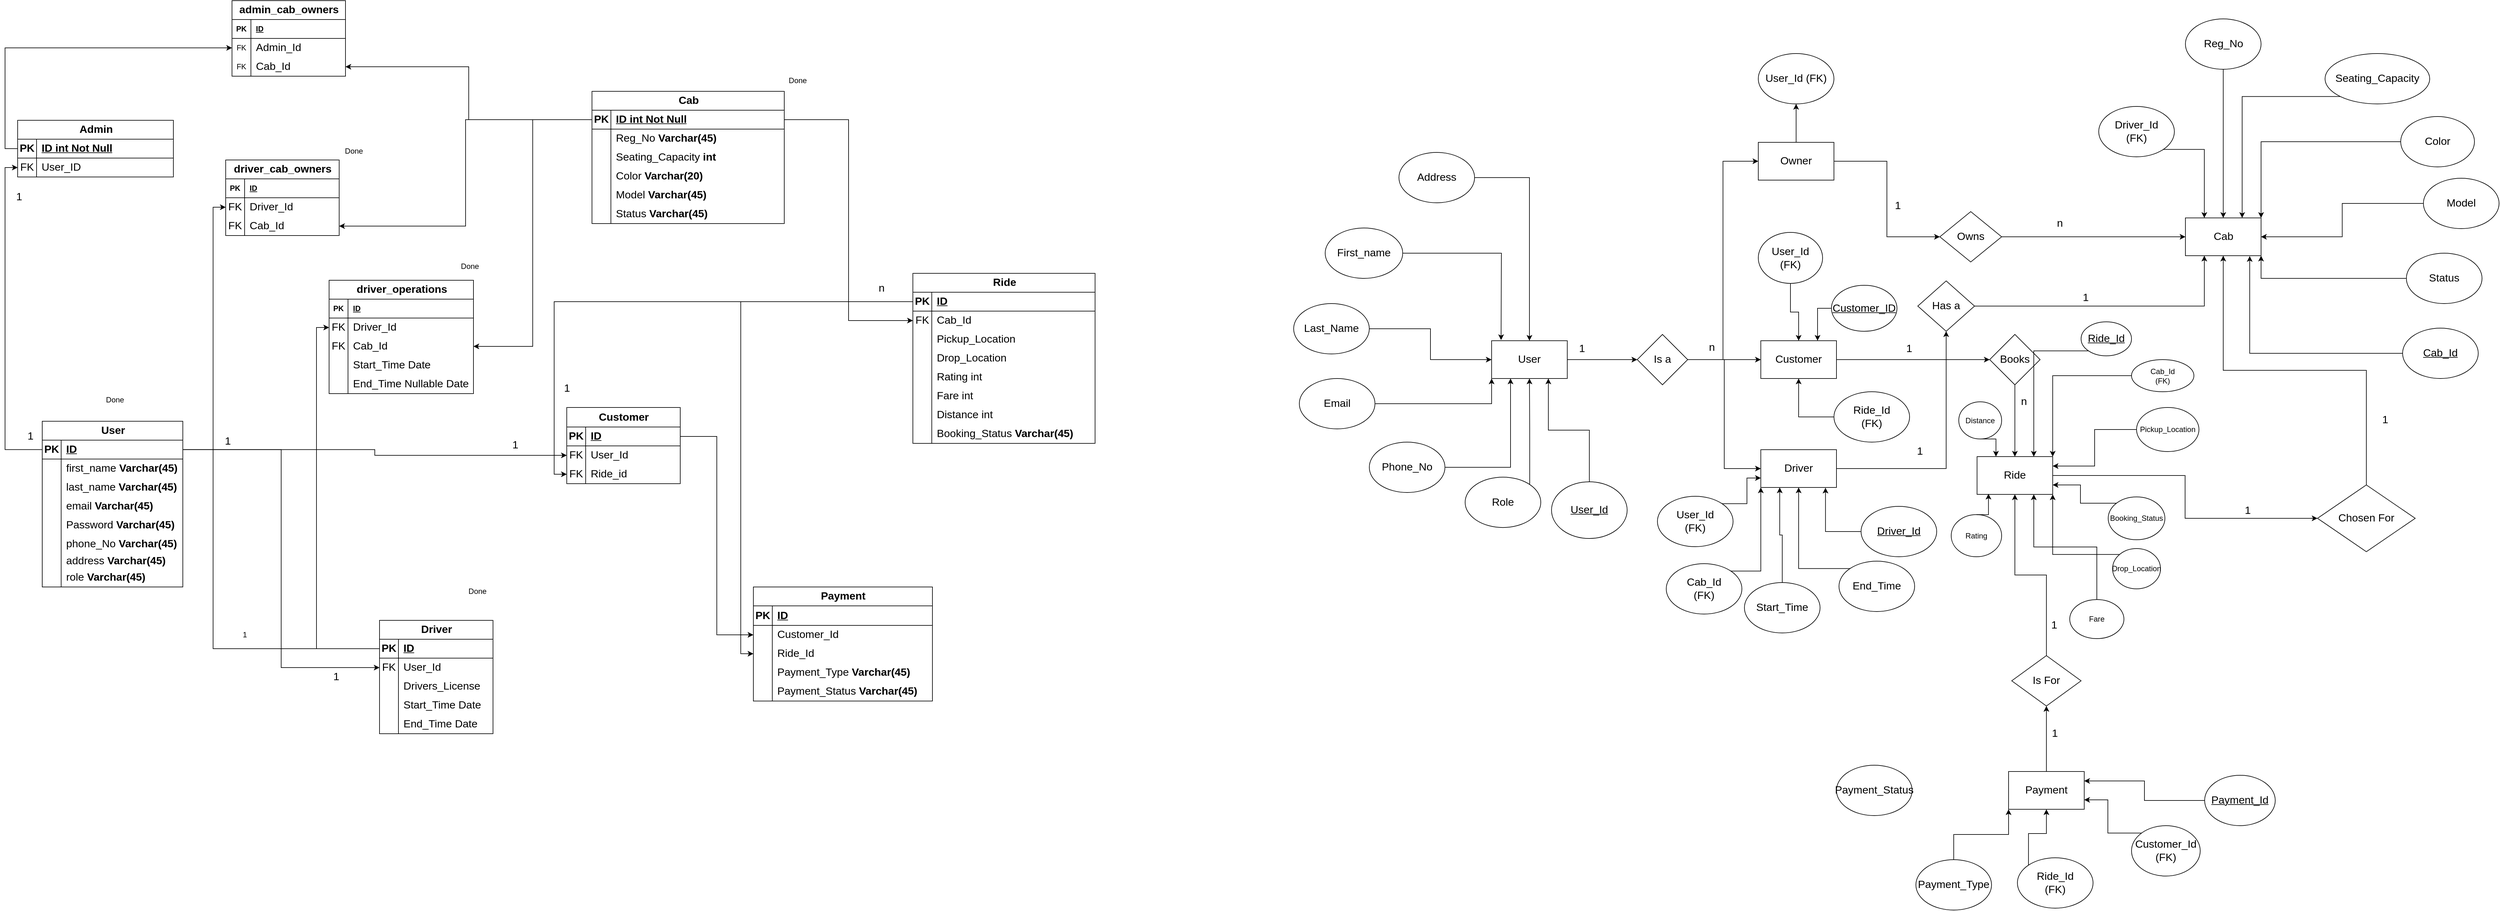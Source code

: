 <mxfile version="24.6.4" type="device">
  <diagram name="Page-1" id="EY2tZo2UxjQK9EvT4BrF">
    <mxGraphModel dx="3020" dy="1976" grid="0" gridSize="10" guides="1" tooltips="1" connect="1" arrows="1" fold="1" page="0" pageScale="1" pageWidth="850" pageHeight="1100" math="0" shadow="0">
      <root>
        <mxCell id="0" />
        <mxCell id="1" parent="0" />
        <mxCell id="YxDH78quZ-EtWejgUxgi-2" value="Admin" style="shape=table;startSize=30;container=1;collapsible=1;childLayout=tableLayout;fixedRows=1;rowLines=0;fontStyle=1;align=center;resizeLast=1;html=1;fontSize=17;" parent="1" vertex="1">
          <mxGeometry x="-693" y="-354" width="247" height="90" as="geometry" />
        </mxCell>
        <mxCell id="YxDH78quZ-EtWejgUxgi-3" value="" style="shape=tableRow;horizontal=0;startSize=0;swimlaneHead=0;swimlaneBody=0;fillColor=none;collapsible=0;dropTarget=0;points=[[0,0.5],[1,0.5]];portConstraint=eastwest;top=0;left=0;right=0;bottom=1;fontSize=17;" parent="YxDH78quZ-EtWejgUxgi-2" vertex="1">
          <mxGeometry y="30" width="247" height="30" as="geometry" />
        </mxCell>
        <mxCell id="YxDH78quZ-EtWejgUxgi-4" value="PK" style="shape=partialRectangle;connectable=0;fillColor=none;top=0;left=0;bottom=0;right=0;fontStyle=1;overflow=hidden;whiteSpace=wrap;html=1;fontSize=17;" parent="YxDH78quZ-EtWejgUxgi-3" vertex="1">
          <mxGeometry width="30" height="30" as="geometry">
            <mxRectangle width="30" height="30" as="alternateBounds" />
          </mxGeometry>
        </mxCell>
        <mxCell id="YxDH78quZ-EtWejgUxgi-5" value="ID int Not Null" style="shape=partialRectangle;connectable=0;fillColor=none;top=0;left=0;bottom=0;right=0;align=left;spacingLeft=6;fontStyle=5;overflow=hidden;whiteSpace=wrap;html=1;fontSize=17;" parent="YxDH78quZ-EtWejgUxgi-3" vertex="1">
          <mxGeometry x="30" width="217" height="30" as="geometry">
            <mxRectangle width="217" height="30" as="alternateBounds" />
          </mxGeometry>
        </mxCell>
        <mxCell id="YxDH78quZ-EtWejgUxgi-12" value="" style="shape=tableRow;horizontal=0;startSize=0;swimlaneHead=0;swimlaneBody=0;fillColor=none;collapsible=0;dropTarget=0;points=[[0,0.5],[1,0.5]];portConstraint=eastwest;top=0;left=0;right=0;bottom=0;fontSize=17;" parent="YxDH78quZ-EtWejgUxgi-2" vertex="1">
          <mxGeometry y="60" width="247" height="30" as="geometry" />
        </mxCell>
        <mxCell id="YxDH78quZ-EtWejgUxgi-13" value="FK" style="shape=partialRectangle;connectable=0;fillColor=none;top=0;left=0;bottom=0;right=0;editable=1;overflow=hidden;whiteSpace=wrap;html=1;fontSize=17;" parent="YxDH78quZ-EtWejgUxgi-12" vertex="1">
          <mxGeometry width="30" height="30" as="geometry">
            <mxRectangle width="30" height="30" as="alternateBounds" />
          </mxGeometry>
        </mxCell>
        <mxCell id="YxDH78quZ-EtWejgUxgi-14" value="User_ID" style="shape=partialRectangle;connectable=0;fillColor=none;top=0;left=0;bottom=0;right=0;align=left;spacingLeft=6;overflow=hidden;whiteSpace=wrap;html=1;fontSize=17;" parent="YxDH78quZ-EtWejgUxgi-12" vertex="1">
          <mxGeometry x="30" width="217" height="30" as="geometry">
            <mxRectangle width="217" height="30" as="alternateBounds" />
          </mxGeometry>
        </mxCell>
        <mxCell id="YxDH78quZ-EtWejgUxgi-31" value="User" style="shape=table;startSize=30;container=1;collapsible=1;childLayout=tableLayout;fixedRows=1;rowLines=0;fontStyle=1;align=center;resizeLast=1;html=1;fontSize=17;" parent="1" vertex="1">
          <mxGeometry x="-654" y="123.85" width="223" height="263.145" as="geometry" />
        </mxCell>
        <mxCell id="YxDH78quZ-EtWejgUxgi-32" value="" style="shape=tableRow;horizontal=0;startSize=0;swimlaneHead=0;swimlaneBody=0;fillColor=none;collapsible=0;dropTarget=0;points=[[0,0.5],[1,0.5]];portConstraint=eastwest;top=0;left=0;right=0;bottom=1;fontSize=17;" parent="YxDH78quZ-EtWejgUxgi-31" vertex="1">
          <mxGeometry y="30" width="223" height="30" as="geometry" />
        </mxCell>
        <mxCell id="YxDH78quZ-EtWejgUxgi-33" value="PK" style="shape=partialRectangle;connectable=0;fillColor=none;top=0;left=0;bottom=0;right=0;fontStyle=1;overflow=hidden;whiteSpace=wrap;html=1;fontSize=17;" parent="YxDH78quZ-EtWejgUxgi-32" vertex="1">
          <mxGeometry width="30" height="30" as="geometry">
            <mxRectangle width="30" height="30" as="alternateBounds" />
          </mxGeometry>
        </mxCell>
        <mxCell id="YxDH78quZ-EtWejgUxgi-34" value="ID" style="shape=partialRectangle;connectable=0;fillColor=none;top=0;left=0;bottom=0;right=0;align=left;spacingLeft=6;fontStyle=5;overflow=hidden;whiteSpace=wrap;html=1;fontSize=17;" parent="YxDH78quZ-EtWejgUxgi-32" vertex="1">
          <mxGeometry x="30" width="193" height="30" as="geometry">
            <mxRectangle width="193" height="30" as="alternateBounds" />
          </mxGeometry>
        </mxCell>
        <mxCell id="YxDH78quZ-EtWejgUxgi-35" value="" style="shape=tableRow;horizontal=0;startSize=0;swimlaneHead=0;swimlaneBody=0;fillColor=none;collapsible=0;dropTarget=0;points=[[0,0.5],[1,0.5]];portConstraint=eastwest;top=0;left=0;right=0;bottom=0;fontSize=17;" parent="YxDH78quZ-EtWejgUxgi-31" vertex="1">
          <mxGeometry y="60" width="223" height="30" as="geometry" />
        </mxCell>
        <mxCell id="YxDH78quZ-EtWejgUxgi-36" value="" style="shape=partialRectangle;connectable=0;fillColor=none;top=0;left=0;bottom=0;right=0;editable=1;overflow=hidden;whiteSpace=wrap;html=1;fontSize=17;" parent="YxDH78quZ-EtWejgUxgi-35" vertex="1">
          <mxGeometry width="30" height="30" as="geometry">
            <mxRectangle width="30" height="30" as="alternateBounds" />
          </mxGeometry>
        </mxCell>
        <mxCell id="YxDH78quZ-EtWejgUxgi-37" value="first_name&amp;nbsp;&lt;b&gt;Varchar(45)&lt;/b&gt;" style="shape=partialRectangle;connectable=0;fillColor=none;top=0;left=0;bottom=0;right=0;align=left;spacingLeft=6;overflow=hidden;whiteSpace=wrap;html=1;fontSize=17;" parent="YxDH78quZ-EtWejgUxgi-35" vertex="1">
          <mxGeometry x="30" width="193" height="30" as="geometry">
            <mxRectangle width="193" height="30" as="alternateBounds" />
          </mxGeometry>
        </mxCell>
        <mxCell id="YxDH78quZ-EtWejgUxgi-38" value="" style="shape=tableRow;horizontal=0;startSize=0;swimlaneHead=0;swimlaneBody=0;fillColor=none;collapsible=0;dropTarget=0;points=[[0,0.5],[1,0.5]];portConstraint=eastwest;top=0;left=0;right=0;bottom=0;fontSize=17;" parent="YxDH78quZ-EtWejgUxgi-31" vertex="1">
          <mxGeometry y="90" width="223" height="30" as="geometry" />
        </mxCell>
        <mxCell id="YxDH78quZ-EtWejgUxgi-39" value="" style="shape=partialRectangle;connectable=0;fillColor=none;top=0;left=0;bottom=0;right=0;editable=1;overflow=hidden;whiteSpace=wrap;html=1;fontSize=17;" parent="YxDH78quZ-EtWejgUxgi-38" vertex="1">
          <mxGeometry width="30" height="30" as="geometry">
            <mxRectangle width="30" height="30" as="alternateBounds" />
          </mxGeometry>
        </mxCell>
        <mxCell id="YxDH78quZ-EtWejgUxgi-40" value="last_name&amp;nbsp;&lt;b&gt;Varchar(45)&lt;/b&gt;" style="shape=partialRectangle;connectable=0;fillColor=none;top=0;left=0;bottom=0;right=0;align=left;spacingLeft=6;overflow=hidden;whiteSpace=wrap;html=1;fontSize=17;" parent="YxDH78quZ-EtWejgUxgi-38" vertex="1">
          <mxGeometry x="30" width="193" height="30" as="geometry">
            <mxRectangle width="193" height="30" as="alternateBounds" />
          </mxGeometry>
        </mxCell>
        <mxCell id="YxDH78quZ-EtWejgUxgi-56" value="" style="shape=tableRow;horizontal=0;startSize=0;swimlaneHead=0;swimlaneBody=0;fillColor=none;collapsible=0;dropTarget=0;points=[[0,0.5],[1,0.5]];portConstraint=eastwest;top=0;left=0;right=0;bottom=0;fontSize=17;" parent="YxDH78quZ-EtWejgUxgi-31" vertex="1">
          <mxGeometry y="120" width="223" height="30" as="geometry" />
        </mxCell>
        <mxCell id="YxDH78quZ-EtWejgUxgi-57" value="" style="shape=partialRectangle;connectable=0;fillColor=none;top=0;left=0;bottom=0;right=0;editable=1;overflow=hidden;whiteSpace=wrap;html=1;fontSize=17;" parent="YxDH78quZ-EtWejgUxgi-56" vertex="1">
          <mxGeometry width="30" height="30" as="geometry">
            <mxRectangle width="30" height="30" as="alternateBounds" />
          </mxGeometry>
        </mxCell>
        <mxCell id="YxDH78quZ-EtWejgUxgi-58" value="email&amp;nbsp;&lt;b&gt;Varchar(45)&lt;/b&gt;" style="shape=partialRectangle;connectable=0;fillColor=none;top=0;left=0;bottom=0;right=0;align=left;spacingLeft=6;overflow=hidden;whiteSpace=wrap;html=1;fontSize=17;" parent="YxDH78quZ-EtWejgUxgi-56" vertex="1">
          <mxGeometry x="30" width="193" height="30" as="geometry">
            <mxRectangle width="193" height="30" as="alternateBounds" />
          </mxGeometry>
        </mxCell>
        <mxCell id="YxDH78quZ-EtWejgUxgi-254" value="" style="shape=tableRow;horizontal=0;startSize=0;swimlaneHead=0;swimlaneBody=0;fillColor=none;collapsible=0;dropTarget=0;points=[[0,0.5],[1,0.5]];portConstraint=eastwest;top=0;left=0;right=0;bottom=0;fontSize=17;" parent="YxDH78quZ-EtWejgUxgi-31" vertex="1">
          <mxGeometry y="150" width="223" height="30" as="geometry" />
        </mxCell>
        <mxCell id="YxDH78quZ-EtWejgUxgi-255" value="" style="shape=partialRectangle;connectable=0;fillColor=none;top=0;left=0;bottom=0;right=0;editable=1;overflow=hidden;whiteSpace=wrap;html=1;fontSize=17;" parent="YxDH78quZ-EtWejgUxgi-254" vertex="1">
          <mxGeometry width="30" height="30" as="geometry">
            <mxRectangle width="30" height="30" as="alternateBounds" />
          </mxGeometry>
        </mxCell>
        <mxCell id="YxDH78quZ-EtWejgUxgi-256" value="Password&amp;nbsp;&lt;b&gt;Varchar(45)&lt;/b&gt;" style="shape=partialRectangle;connectable=0;fillColor=none;top=0;left=0;bottom=0;right=0;align=left;spacingLeft=6;overflow=hidden;whiteSpace=wrap;html=1;fontSize=17;" parent="YxDH78quZ-EtWejgUxgi-254" vertex="1">
          <mxGeometry x="30" width="193" height="30" as="geometry">
            <mxRectangle width="193" height="30" as="alternateBounds" />
          </mxGeometry>
        </mxCell>
        <mxCell id="YxDH78quZ-EtWejgUxgi-41" value="" style="shape=tableRow;horizontal=0;startSize=0;swimlaneHead=0;swimlaneBody=0;fillColor=none;collapsible=0;dropTarget=0;points=[[0,0.5],[1,0.5]];portConstraint=eastwest;top=0;left=0;right=0;bottom=0;fontSize=17;" parent="YxDH78quZ-EtWejgUxgi-31" vertex="1">
          <mxGeometry y="180" width="223" height="30" as="geometry" />
        </mxCell>
        <mxCell id="YxDH78quZ-EtWejgUxgi-42" value="" style="shape=partialRectangle;connectable=0;fillColor=none;top=0;left=0;bottom=0;right=0;editable=1;overflow=hidden;whiteSpace=wrap;html=1;fontSize=17;" parent="YxDH78quZ-EtWejgUxgi-41" vertex="1">
          <mxGeometry width="30" height="30" as="geometry">
            <mxRectangle width="30" height="30" as="alternateBounds" />
          </mxGeometry>
        </mxCell>
        <mxCell id="YxDH78quZ-EtWejgUxgi-43" value="phone_No&amp;nbsp;&lt;b&gt;Varchar(45)&lt;/b&gt;" style="shape=partialRectangle;connectable=0;fillColor=none;top=0;left=0;bottom=0;right=0;align=left;spacingLeft=6;overflow=hidden;whiteSpace=wrap;html=1;fontSize=17;" parent="YxDH78quZ-EtWejgUxgi-41" vertex="1">
          <mxGeometry x="30" width="193" height="30" as="geometry">
            <mxRectangle width="193" height="30" as="alternateBounds" />
          </mxGeometry>
        </mxCell>
        <mxCell id="YxDH78quZ-EtWejgUxgi-44" value="" style="shape=tableRow;horizontal=0;startSize=0;swimlaneHead=0;swimlaneBody=0;fillColor=none;collapsible=0;dropTarget=0;points=[[0,0.5],[1,0.5]];portConstraint=eastwest;top=0;left=0;right=0;bottom=0;fontSize=17;" parent="YxDH78quZ-EtWejgUxgi-31" vertex="1">
          <mxGeometry y="210" width="223" height="23" as="geometry" />
        </mxCell>
        <mxCell id="YxDH78quZ-EtWejgUxgi-45" value="" style="shape=partialRectangle;connectable=0;fillColor=none;top=0;left=0;bottom=0;right=0;editable=1;overflow=hidden;whiteSpace=wrap;html=1;fontSize=17;" parent="YxDH78quZ-EtWejgUxgi-44" vertex="1">
          <mxGeometry width="30" height="23" as="geometry">
            <mxRectangle width="30" height="23" as="alternateBounds" />
          </mxGeometry>
        </mxCell>
        <mxCell id="YxDH78quZ-EtWejgUxgi-46" value="address&amp;nbsp;&lt;b&gt;Varchar(45)&lt;/b&gt;" style="shape=partialRectangle;connectable=0;fillColor=none;top=0;left=0;bottom=0;right=0;align=left;spacingLeft=6;overflow=hidden;whiteSpace=wrap;html=1;fontSize=17;" parent="YxDH78quZ-EtWejgUxgi-44" vertex="1">
          <mxGeometry x="30" width="193" height="23" as="geometry">
            <mxRectangle width="193" height="23" as="alternateBounds" />
          </mxGeometry>
        </mxCell>
        <mxCell id="YxDH78quZ-EtWejgUxgi-47" value="" style="shape=tableRow;horizontal=0;startSize=0;swimlaneHead=0;swimlaneBody=0;fillColor=none;collapsible=0;dropTarget=0;points=[[0,0.5],[1,0.5]];portConstraint=eastwest;top=0;left=0;right=0;bottom=0;fontSize=17;" parent="YxDH78quZ-EtWejgUxgi-31" vertex="1">
          <mxGeometry y="233" width="223" height="30" as="geometry" />
        </mxCell>
        <mxCell id="YxDH78quZ-EtWejgUxgi-48" value="" style="shape=partialRectangle;connectable=0;fillColor=none;top=0;left=0;bottom=0;right=0;editable=1;overflow=hidden;whiteSpace=wrap;html=1;fontSize=17;" parent="YxDH78quZ-EtWejgUxgi-47" vertex="1">
          <mxGeometry width="30" height="30" as="geometry">
            <mxRectangle width="30" height="30" as="alternateBounds" />
          </mxGeometry>
        </mxCell>
        <mxCell id="YxDH78quZ-EtWejgUxgi-49" value="role&amp;nbsp;&lt;b&gt;Varchar(45)&lt;/b&gt;" style="shape=partialRectangle;connectable=0;fillColor=none;top=0;left=0;bottom=0;right=0;align=left;spacingLeft=6;overflow=hidden;whiteSpace=wrap;html=1;fontSize=17;" parent="YxDH78quZ-EtWejgUxgi-47" vertex="1">
          <mxGeometry x="30" width="193" height="30" as="geometry">
            <mxRectangle width="193" height="30" as="alternateBounds" />
          </mxGeometry>
        </mxCell>
        <mxCell id="YxDH78quZ-EtWejgUxgi-59" value="Customer" style="shape=table;startSize=31;container=1;collapsible=1;childLayout=tableLayout;fixedRows=1;rowLines=0;fontStyle=1;align=center;resizeLast=1;html=1;fontSize=17;" parent="1" vertex="1">
          <mxGeometry x="178" y="102" width="180" height="121" as="geometry" />
        </mxCell>
        <mxCell id="YxDH78quZ-EtWejgUxgi-60" value="" style="shape=tableRow;horizontal=0;startSize=0;swimlaneHead=0;swimlaneBody=0;fillColor=none;collapsible=0;dropTarget=0;points=[[0,0.5],[1,0.5]];portConstraint=eastwest;top=0;left=0;right=0;bottom=1;fontSize=17;" parent="YxDH78quZ-EtWejgUxgi-59" vertex="1">
          <mxGeometry y="31" width="180" height="30" as="geometry" />
        </mxCell>
        <mxCell id="YxDH78quZ-EtWejgUxgi-61" value="PK" style="shape=partialRectangle;connectable=0;fillColor=none;top=0;left=0;bottom=0;right=0;fontStyle=1;overflow=hidden;whiteSpace=wrap;html=1;fontSize=17;" parent="YxDH78quZ-EtWejgUxgi-60" vertex="1">
          <mxGeometry width="30" height="30" as="geometry">
            <mxRectangle width="30" height="30" as="alternateBounds" />
          </mxGeometry>
        </mxCell>
        <mxCell id="YxDH78quZ-EtWejgUxgi-62" value="ID" style="shape=partialRectangle;connectable=0;fillColor=none;top=0;left=0;bottom=0;right=0;align=left;spacingLeft=6;fontStyle=5;overflow=hidden;whiteSpace=wrap;html=1;fontSize=17;" parent="YxDH78quZ-EtWejgUxgi-60" vertex="1">
          <mxGeometry x="30" width="150" height="30" as="geometry">
            <mxRectangle width="150" height="30" as="alternateBounds" />
          </mxGeometry>
        </mxCell>
        <mxCell id="YxDH78quZ-EtWejgUxgi-63" value="" style="shape=tableRow;horizontal=0;startSize=0;swimlaneHead=0;swimlaneBody=0;fillColor=none;collapsible=0;dropTarget=0;points=[[0,0.5],[1,0.5]];portConstraint=eastwest;top=0;left=0;right=0;bottom=0;fontSize=17;" parent="YxDH78quZ-EtWejgUxgi-59" vertex="1">
          <mxGeometry y="61" width="180" height="30" as="geometry" />
        </mxCell>
        <mxCell id="YxDH78quZ-EtWejgUxgi-64" value="FK" style="shape=partialRectangle;connectable=0;fillColor=none;top=0;left=0;bottom=0;right=0;editable=1;overflow=hidden;whiteSpace=wrap;html=1;fontSize=17;" parent="YxDH78quZ-EtWejgUxgi-63" vertex="1">
          <mxGeometry width="30" height="30" as="geometry">
            <mxRectangle width="30" height="30" as="alternateBounds" />
          </mxGeometry>
        </mxCell>
        <mxCell id="YxDH78quZ-EtWejgUxgi-65" value="User_Id" style="shape=partialRectangle;connectable=0;fillColor=none;top=0;left=0;bottom=0;right=0;align=left;spacingLeft=6;overflow=hidden;whiteSpace=wrap;html=1;fontSize=17;" parent="YxDH78quZ-EtWejgUxgi-63" vertex="1">
          <mxGeometry x="30" width="150" height="30" as="geometry">
            <mxRectangle width="150" height="30" as="alternateBounds" />
          </mxGeometry>
        </mxCell>
        <mxCell id="YxDH78quZ-EtWejgUxgi-72" value="" style="shape=tableRow;horizontal=0;startSize=0;swimlaneHead=0;swimlaneBody=0;fillColor=none;collapsible=0;dropTarget=0;points=[[0,0.5],[1,0.5]];portConstraint=eastwest;top=0;left=0;right=0;bottom=0;fontSize=17;" parent="YxDH78quZ-EtWejgUxgi-59" vertex="1">
          <mxGeometry y="91" width="180" height="30" as="geometry" />
        </mxCell>
        <mxCell id="YxDH78quZ-EtWejgUxgi-73" value="FK" style="shape=partialRectangle;connectable=0;fillColor=none;top=0;left=0;bottom=0;right=0;editable=1;overflow=hidden;whiteSpace=wrap;html=1;fontSize=17;" parent="YxDH78quZ-EtWejgUxgi-72" vertex="1">
          <mxGeometry width="30" height="30" as="geometry">
            <mxRectangle width="30" height="30" as="alternateBounds" />
          </mxGeometry>
        </mxCell>
        <mxCell id="YxDH78quZ-EtWejgUxgi-74" value="Ride_id" style="shape=partialRectangle;connectable=0;fillColor=none;top=0;left=0;bottom=0;right=0;align=left;spacingLeft=6;overflow=hidden;whiteSpace=wrap;html=1;fontSize=17;" parent="YxDH78quZ-EtWejgUxgi-72" vertex="1">
          <mxGeometry x="30" width="150" height="30" as="geometry">
            <mxRectangle width="150" height="30" as="alternateBounds" />
          </mxGeometry>
        </mxCell>
        <mxCell id="YxDH78quZ-EtWejgUxgi-78" value="Ride" style="shape=table;startSize=30;container=1;collapsible=1;childLayout=tableLayout;fixedRows=1;rowLines=0;fontStyle=1;align=center;resizeLast=1;html=1;fontSize=17;" parent="1" vertex="1">
          <mxGeometry x="727" y="-111" width="289" height="270" as="geometry" />
        </mxCell>
        <mxCell id="YxDH78quZ-EtWejgUxgi-79" value="" style="shape=tableRow;horizontal=0;startSize=0;swimlaneHead=0;swimlaneBody=0;fillColor=none;collapsible=0;dropTarget=0;points=[[0,0.5],[1,0.5]];portConstraint=eastwest;top=0;left=0;right=0;bottom=1;fontSize=17;" parent="YxDH78quZ-EtWejgUxgi-78" vertex="1">
          <mxGeometry y="30" width="289" height="30" as="geometry" />
        </mxCell>
        <mxCell id="YxDH78quZ-EtWejgUxgi-80" value="PK" style="shape=partialRectangle;connectable=0;fillColor=none;top=0;left=0;bottom=0;right=0;fontStyle=1;overflow=hidden;whiteSpace=wrap;html=1;fontSize=17;" parent="YxDH78quZ-EtWejgUxgi-79" vertex="1">
          <mxGeometry width="30" height="30" as="geometry">
            <mxRectangle width="30" height="30" as="alternateBounds" />
          </mxGeometry>
        </mxCell>
        <mxCell id="YxDH78quZ-EtWejgUxgi-81" value="ID" style="shape=partialRectangle;connectable=0;fillColor=none;top=0;left=0;bottom=0;right=0;align=left;spacingLeft=6;fontStyle=5;overflow=hidden;whiteSpace=wrap;html=1;fontSize=17;" parent="YxDH78quZ-EtWejgUxgi-79" vertex="1">
          <mxGeometry x="30" width="259" height="30" as="geometry">
            <mxRectangle width="259" height="30" as="alternateBounds" />
          </mxGeometry>
        </mxCell>
        <mxCell id="YxDH78quZ-EtWejgUxgi-82" value="" style="shape=tableRow;horizontal=0;startSize=0;swimlaneHead=0;swimlaneBody=0;fillColor=none;collapsible=0;dropTarget=0;points=[[0,0.5],[1,0.5]];portConstraint=eastwest;top=0;left=0;right=0;bottom=0;fontSize=17;" parent="YxDH78quZ-EtWejgUxgi-78" vertex="1">
          <mxGeometry y="60" width="289" height="30" as="geometry" />
        </mxCell>
        <mxCell id="YxDH78quZ-EtWejgUxgi-83" value="FK" style="shape=partialRectangle;connectable=0;fillColor=none;top=0;left=0;bottom=0;right=0;editable=1;overflow=hidden;whiteSpace=wrap;html=1;fontSize=17;" parent="YxDH78quZ-EtWejgUxgi-82" vertex="1">
          <mxGeometry width="30" height="30" as="geometry">
            <mxRectangle width="30" height="30" as="alternateBounds" />
          </mxGeometry>
        </mxCell>
        <mxCell id="YxDH78quZ-EtWejgUxgi-84" value="Cab_Id" style="shape=partialRectangle;connectable=0;fillColor=none;top=0;left=0;bottom=0;right=0;align=left;spacingLeft=6;overflow=hidden;whiteSpace=wrap;html=1;fontSize=17;" parent="YxDH78quZ-EtWejgUxgi-82" vertex="1">
          <mxGeometry x="30" width="259" height="30" as="geometry">
            <mxRectangle width="259" height="30" as="alternateBounds" />
          </mxGeometry>
        </mxCell>
        <mxCell id="YxDH78quZ-EtWejgUxgi-163" value="" style="shape=tableRow;horizontal=0;startSize=0;swimlaneHead=0;swimlaneBody=0;fillColor=none;collapsible=0;dropTarget=0;points=[[0,0.5],[1,0.5]];portConstraint=eastwest;top=0;left=0;right=0;bottom=0;fontSize=17;" parent="YxDH78quZ-EtWejgUxgi-78" vertex="1">
          <mxGeometry y="90" width="289" height="30" as="geometry" />
        </mxCell>
        <mxCell id="YxDH78quZ-EtWejgUxgi-164" value="" style="shape=partialRectangle;connectable=0;fillColor=none;top=0;left=0;bottom=0;right=0;editable=1;overflow=hidden;whiteSpace=wrap;html=1;fontSize=17;" parent="YxDH78quZ-EtWejgUxgi-163" vertex="1">
          <mxGeometry width="30" height="30" as="geometry">
            <mxRectangle width="30" height="30" as="alternateBounds" />
          </mxGeometry>
        </mxCell>
        <mxCell id="YxDH78quZ-EtWejgUxgi-165" value="Pickup_Location" style="shape=partialRectangle;connectable=0;fillColor=none;top=0;left=0;bottom=0;right=0;align=left;spacingLeft=6;overflow=hidden;whiteSpace=wrap;html=1;fontSize=17;" parent="YxDH78quZ-EtWejgUxgi-163" vertex="1">
          <mxGeometry x="30" width="259" height="30" as="geometry">
            <mxRectangle width="259" height="30" as="alternateBounds" />
          </mxGeometry>
        </mxCell>
        <mxCell id="YxDH78quZ-EtWejgUxgi-85" value="" style="shape=tableRow;horizontal=0;startSize=0;swimlaneHead=0;swimlaneBody=0;fillColor=none;collapsible=0;dropTarget=0;points=[[0,0.5],[1,0.5]];portConstraint=eastwest;top=0;left=0;right=0;bottom=0;fontSize=17;" parent="YxDH78quZ-EtWejgUxgi-78" vertex="1">
          <mxGeometry y="120" width="289" height="30" as="geometry" />
        </mxCell>
        <mxCell id="YxDH78quZ-EtWejgUxgi-86" value="" style="shape=partialRectangle;connectable=0;fillColor=none;top=0;left=0;bottom=0;right=0;editable=1;overflow=hidden;whiteSpace=wrap;html=1;fontSize=17;" parent="YxDH78quZ-EtWejgUxgi-85" vertex="1">
          <mxGeometry width="30" height="30" as="geometry">
            <mxRectangle width="30" height="30" as="alternateBounds" />
          </mxGeometry>
        </mxCell>
        <mxCell id="YxDH78quZ-EtWejgUxgi-87" value="Drop_Location" style="shape=partialRectangle;connectable=0;fillColor=none;top=0;left=0;bottom=0;right=0;align=left;spacingLeft=6;overflow=hidden;whiteSpace=wrap;html=1;fontSize=17;" parent="YxDH78quZ-EtWejgUxgi-85" vertex="1">
          <mxGeometry x="30" width="259" height="30" as="geometry">
            <mxRectangle width="259" height="30" as="alternateBounds" />
          </mxGeometry>
        </mxCell>
        <mxCell id="YxDH78quZ-EtWejgUxgi-88" value="" style="shape=tableRow;horizontal=0;startSize=0;swimlaneHead=0;swimlaneBody=0;fillColor=none;collapsible=0;dropTarget=0;points=[[0,0.5],[1,0.5]];portConstraint=eastwest;top=0;left=0;right=0;bottom=0;fontSize=17;" parent="YxDH78quZ-EtWejgUxgi-78" vertex="1">
          <mxGeometry y="150" width="289" height="30" as="geometry" />
        </mxCell>
        <mxCell id="YxDH78quZ-EtWejgUxgi-89" value="" style="shape=partialRectangle;connectable=0;fillColor=none;top=0;left=0;bottom=0;right=0;editable=1;overflow=hidden;whiteSpace=wrap;html=1;fontSize=17;" parent="YxDH78quZ-EtWejgUxgi-88" vertex="1">
          <mxGeometry width="30" height="30" as="geometry">
            <mxRectangle width="30" height="30" as="alternateBounds" />
          </mxGeometry>
        </mxCell>
        <mxCell id="YxDH78quZ-EtWejgUxgi-90" value="Rating int" style="shape=partialRectangle;connectable=0;fillColor=none;top=0;left=0;bottom=0;right=0;align=left;spacingLeft=6;overflow=hidden;whiteSpace=wrap;html=1;fontSize=17;" parent="YxDH78quZ-EtWejgUxgi-88" vertex="1">
          <mxGeometry x="30" width="259" height="30" as="geometry">
            <mxRectangle width="259" height="30" as="alternateBounds" />
          </mxGeometry>
        </mxCell>
        <mxCell id="YxDH78quZ-EtWejgUxgi-91" value="" style="shape=tableRow;horizontal=0;startSize=0;swimlaneHead=0;swimlaneBody=0;fillColor=none;collapsible=0;dropTarget=0;points=[[0,0.5],[1,0.5]];portConstraint=eastwest;top=0;left=0;right=0;bottom=0;fontSize=17;" parent="YxDH78quZ-EtWejgUxgi-78" vertex="1">
          <mxGeometry y="180" width="289" height="30" as="geometry" />
        </mxCell>
        <mxCell id="YxDH78quZ-EtWejgUxgi-92" value="" style="shape=partialRectangle;connectable=0;fillColor=none;top=0;left=0;bottom=0;right=0;editable=1;overflow=hidden;whiteSpace=wrap;html=1;fontSize=17;" parent="YxDH78quZ-EtWejgUxgi-91" vertex="1">
          <mxGeometry width="30" height="30" as="geometry">
            <mxRectangle width="30" height="30" as="alternateBounds" />
          </mxGeometry>
        </mxCell>
        <mxCell id="YxDH78quZ-EtWejgUxgi-93" value="Fare int" style="shape=partialRectangle;connectable=0;fillColor=none;top=0;left=0;bottom=0;right=0;align=left;spacingLeft=6;overflow=hidden;whiteSpace=wrap;html=1;fontSize=17;" parent="YxDH78quZ-EtWejgUxgi-91" vertex="1">
          <mxGeometry x="30" width="259" height="30" as="geometry">
            <mxRectangle width="259" height="30" as="alternateBounds" />
          </mxGeometry>
        </mxCell>
        <mxCell id="YxDH78quZ-EtWejgUxgi-94" value="" style="shape=tableRow;horizontal=0;startSize=0;swimlaneHead=0;swimlaneBody=0;fillColor=none;collapsible=0;dropTarget=0;points=[[0,0.5],[1,0.5]];portConstraint=eastwest;top=0;left=0;right=0;bottom=0;fontSize=17;" parent="YxDH78quZ-EtWejgUxgi-78" vertex="1">
          <mxGeometry y="210" width="289" height="30" as="geometry" />
        </mxCell>
        <mxCell id="YxDH78quZ-EtWejgUxgi-95" value="" style="shape=partialRectangle;connectable=0;fillColor=none;top=0;left=0;bottom=0;right=0;editable=1;overflow=hidden;whiteSpace=wrap;html=1;fontSize=17;" parent="YxDH78quZ-EtWejgUxgi-94" vertex="1">
          <mxGeometry width="30" height="30" as="geometry">
            <mxRectangle width="30" height="30" as="alternateBounds" />
          </mxGeometry>
        </mxCell>
        <mxCell id="YxDH78quZ-EtWejgUxgi-96" value="Distance int" style="shape=partialRectangle;connectable=0;fillColor=none;top=0;left=0;bottom=0;right=0;align=left;spacingLeft=6;overflow=hidden;whiteSpace=wrap;html=1;fontSize=17;" parent="YxDH78quZ-EtWejgUxgi-94" vertex="1">
          <mxGeometry x="30" width="259" height="30" as="geometry">
            <mxRectangle width="259" height="30" as="alternateBounds" />
          </mxGeometry>
        </mxCell>
        <mxCell id="YxDH78quZ-EtWejgUxgi-185" value="" style="shape=tableRow;horizontal=0;startSize=0;swimlaneHead=0;swimlaneBody=0;fillColor=none;collapsible=0;dropTarget=0;points=[[0,0.5],[1,0.5]];portConstraint=eastwest;top=0;left=0;right=0;bottom=0;fontSize=17;" parent="YxDH78quZ-EtWejgUxgi-78" vertex="1">
          <mxGeometry y="240" width="289" height="30" as="geometry" />
        </mxCell>
        <mxCell id="YxDH78quZ-EtWejgUxgi-186" value="" style="shape=partialRectangle;connectable=0;fillColor=none;top=0;left=0;bottom=0;right=0;editable=1;overflow=hidden;whiteSpace=wrap;html=1;fontSize=17;" parent="YxDH78quZ-EtWejgUxgi-185" vertex="1">
          <mxGeometry width="30" height="30" as="geometry">
            <mxRectangle width="30" height="30" as="alternateBounds" />
          </mxGeometry>
        </mxCell>
        <mxCell id="YxDH78quZ-EtWejgUxgi-187" value="Booking_Status&amp;nbsp;&lt;b&gt;Varchar(45)&lt;/b&gt;" style="shape=partialRectangle;connectable=0;fillColor=none;top=0;left=0;bottom=0;right=0;align=left;spacingLeft=6;overflow=hidden;whiteSpace=wrap;html=1;fontSize=17;" parent="YxDH78quZ-EtWejgUxgi-185" vertex="1">
          <mxGeometry x="30" width="259" height="30" as="geometry">
            <mxRectangle width="259" height="30" as="alternateBounds" />
          </mxGeometry>
        </mxCell>
        <mxCell id="YxDH78quZ-EtWejgUxgi-100" value="Cab" style="shape=table;startSize=30;container=1;collapsible=1;childLayout=tableLayout;fixedRows=1;rowLines=0;fontStyle=1;align=center;resizeLast=1;html=1;fontSize=17;" parent="1" vertex="1">
          <mxGeometry x="218" y="-400" width="305" height="210" as="geometry" />
        </mxCell>
        <mxCell id="YxDH78quZ-EtWejgUxgi-101" value="" style="shape=tableRow;horizontal=0;startSize=0;swimlaneHead=0;swimlaneBody=0;fillColor=none;collapsible=0;dropTarget=0;points=[[0,0.5],[1,0.5]];portConstraint=eastwest;top=0;left=0;right=0;bottom=1;fontSize=17;" parent="YxDH78quZ-EtWejgUxgi-100" vertex="1">
          <mxGeometry y="30" width="305" height="30" as="geometry" />
        </mxCell>
        <mxCell id="YxDH78quZ-EtWejgUxgi-102" value="PK" style="shape=partialRectangle;connectable=0;fillColor=none;top=0;left=0;bottom=0;right=0;fontStyle=1;overflow=hidden;whiteSpace=wrap;html=1;fontSize=17;" parent="YxDH78quZ-EtWejgUxgi-101" vertex="1">
          <mxGeometry width="30" height="30" as="geometry">
            <mxRectangle width="30" height="30" as="alternateBounds" />
          </mxGeometry>
        </mxCell>
        <mxCell id="YxDH78quZ-EtWejgUxgi-103" value="ID int Not Null" style="shape=partialRectangle;connectable=0;fillColor=none;top=0;left=0;bottom=0;right=0;align=left;spacingLeft=6;fontStyle=5;overflow=hidden;whiteSpace=wrap;html=1;fontSize=17;" parent="YxDH78quZ-EtWejgUxgi-101" vertex="1">
          <mxGeometry x="30" width="275" height="30" as="geometry">
            <mxRectangle width="275" height="30" as="alternateBounds" />
          </mxGeometry>
        </mxCell>
        <mxCell id="YxDH78quZ-EtWejgUxgi-188" value="" style="shape=tableRow;horizontal=0;startSize=0;swimlaneHead=0;swimlaneBody=0;fillColor=none;collapsible=0;dropTarget=0;points=[[0,0.5],[1,0.5]];portConstraint=eastwest;top=0;left=0;right=0;bottom=0;fontSize=17;" parent="YxDH78quZ-EtWejgUxgi-100" vertex="1">
          <mxGeometry y="60" width="305" height="30" as="geometry" />
        </mxCell>
        <mxCell id="YxDH78quZ-EtWejgUxgi-189" value="" style="shape=partialRectangle;connectable=0;fillColor=none;top=0;left=0;bottom=0;right=0;editable=1;overflow=hidden;whiteSpace=wrap;html=1;fontSize=17;" parent="YxDH78quZ-EtWejgUxgi-188" vertex="1">
          <mxGeometry width="30" height="30" as="geometry">
            <mxRectangle width="30" height="30" as="alternateBounds" />
          </mxGeometry>
        </mxCell>
        <mxCell id="YxDH78quZ-EtWejgUxgi-190" value="Reg_No&amp;nbsp;&lt;b&gt;Varchar(45)&lt;/b&gt;" style="shape=partialRectangle;connectable=0;fillColor=none;top=0;left=0;bottom=0;right=0;align=left;spacingLeft=6;overflow=hidden;whiteSpace=wrap;html=1;fontSize=17;" parent="YxDH78quZ-EtWejgUxgi-188" vertex="1">
          <mxGeometry x="30" width="275" height="30" as="geometry">
            <mxRectangle width="275" height="30" as="alternateBounds" />
          </mxGeometry>
        </mxCell>
        <mxCell id="YxDH78quZ-EtWejgUxgi-107" value="" style="shape=tableRow;horizontal=0;startSize=0;swimlaneHead=0;swimlaneBody=0;fillColor=none;collapsible=0;dropTarget=0;points=[[0,0.5],[1,0.5]];portConstraint=eastwest;top=0;left=0;right=0;bottom=0;fontSize=17;" parent="YxDH78quZ-EtWejgUxgi-100" vertex="1">
          <mxGeometry y="90" width="305" height="30" as="geometry" />
        </mxCell>
        <mxCell id="YxDH78quZ-EtWejgUxgi-108" value="" style="shape=partialRectangle;connectable=0;fillColor=none;top=0;left=0;bottom=0;right=0;editable=1;overflow=hidden;whiteSpace=wrap;html=1;fontSize=17;" parent="YxDH78quZ-EtWejgUxgi-107" vertex="1">
          <mxGeometry width="30" height="30" as="geometry">
            <mxRectangle width="30" height="30" as="alternateBounds" />
          </mxGeometry>
        </mxCell>
        <mxCell id="YxDH78quZ-EtWejgUxgi-109" value="Seating_Capacity &lt;b&gt;int&lt;/b&gt;" style="shape=partialRectangle;connectable=0;fillColor=none;top=0;left=0;bottom=0;right=0;align=left;spacingLeft=6;overflow=hidden;whiteSpace=wrap;html=1;fontSize=17;" parent="YxDH78quZ-EtWejgUxgi-107" vertex="1">
          <mxGeometry x="30" width="275" height="30" as="geometry">
            <mxRectangle width="275" height="30" as="alternateBounds" />
          </mxGeometry>
        </mxCell>
        <mxCell id="YxDH78quZ-EtWejgUxgi-110" value="" style="shape=tableRow;horizontal=0;startSize=0;swimlaneHead=0;swimlaneBody=0;fillColor=none;collapsible=0;dropTarget=0;points=[[0,0.5],[1,0.5]];portConstraint=eastwest;top=0;left=0;right=0;bottom=0;fontSize=17;" parent="YxDH78quZ-EtWejgUxgi-100" vertex="1">
          <mxGeometry y="120" width="305" height="30" as="geometry" />
        </mxCell>
        <mxCell id="YxDH78quZ-EtWejgUxgi-111" value="" style="shape=partialRectangle;connectable=0;fillColor=none;top=0;left=0;bottom=0;right=0;editable=1;overflow=hidden;whiteSpace=wrap;html=1;fontSize=17;" parent="YxDH78quZ-EtWejgUxgi-110" vertex="1">
          <mxGeometry width="30" height="30" as="geometry">
            <mxRectangle width="30" height="30" as="alternateBounds" />
          </mxGeometry>
        </mxCell>
        <mxCell id="YxDH78quZ-EtWejgUxgi-112" value="Color&amp;nbsp;&lt;b&gt;Varchar(20)&lt;/b&gt;" style="shape=partialRectangle;connectable=0;fillColor=none;top=0;left=0;bottom=0;right=0;align=left;spacingLeft=6;overflow=hidden;whiteSpace=wrap;html=1;fontSize=17;" parent="YxDH78quZ-EtWejgUxgi-110" vertex="1">
          <mxGeometry x="30" width="275" height="30" as="geometry">
            <mxRectangle width="275" height="30" as="alternateBounds" />
          </mxGeometry>
        </mxCell>
        <mxCell id="YxDH78quZ-EtWejgUxgi-116" value="" style="shape=tableRow;horizontal=0;startSize=0;swimlaneHead=0;swimlaneBody=0;fillColor=none;collapsible=0;dropTarget=0;points=[[0,0.5],[1,0.5]];portConstraint=eastwest;top=0;left=0;right=0;bottom=0;fontSize=17;" parent="YxDH78quZ-EtWejgUxgi-100" vertex="1">
          <mxGeometry y="150" width="305" height="30" as="geometry" />
        </mxCell>
        <mxCell id="YxDH78quZ-EtWejgUxgi-117" value="" style="shape=partialRectangle;connectable=0;fillColor=none;top=0;left=0;bottom=0;right=0;editable=1;overflow=hidden;whiteSpace=wrap;html=1;fontSize=17;" parent="YxDH78quZ-EtWejgUxgi-116" vertex="1">
          <mxGeometry width="30" height="30" as="geometry">
            <mxRectangle width="30" height="30" as="alternateBounds" />
          </mxGeometry>
        </mxCell>
        <mxCell id="YxDH78quZ-EtWejgUxgi-118" value="Model&amp;nbsp;&lt;b&gt;Varchar(45)&lt;/b&gt;" style="shape=partialRectangle;connectable=0;fillColor=none;top=0;left=0;bottom=0;right=0;align=left;spacingLeft=6;overflow=hidden;whiteSpace=wrap;html=1;fontSize=17;" parent="YxDH78quZ-EtWejgUxgi-116" vertex="1">
          <mxGeometry x="30" width="275" height="30" as="geometry">
            <mxRectangle width="275" height="30" as="alternateBounds" />
          </mxGeometry>
        </mxCell>
        <mxCell id="YxDH78quZ-EtWejgUxgi-119" value="" style="shape=tableRow;horizontal=0;startSize=0;swimlaneHead=0;swimlaneBody=0;fillColor=none;collapsible=0;dropTarget=0;points=[[0,0.5],[1,0.5]];portConstraint=eastwest;top=0;left=0;right=0;bottom=0;fontSize=17;" parent="YxDH78quZ-EtWejgUxgi-100" vertex="1">
          <mxGeometry y="180" width="305" height="30" as="geometry" />
        </mxCell>
        <mxCell id="YxDH78quZ-EtWejgUxgi-120" value="" style="shape=partialRectangle;connectable=0;fillColor=none;top=0;left=0;bottom=0;right=0;editable=1;overflow=hidden;whiteSpace=wrap;html=1;fontSize=17;" parent="YxDH78quZ-EtWejgUxgi-119" vertex="1">
          <mxGeometry width="30" height="30" as="geometry">
            <mxRectangle width="30" height="30" as="alternateBounds" />
          </mxGeometry>
        </mxCell>
        <mxCell id="YxDH78quZ-EtWejgUxgi-121" value="Status&amp;nbsp;&lt;b&gt;Varchar(45)&lt;/b&gt;" style="shape=partialRectangle;connectable=0;fillColor=none;top=0;left=0;bottom=0;right=0;align=left;spacingLeft=6;overflow=hidden;whiteSpace=wrap;html=1;fontSize=17;" parent="YxDH78quZ-EtWejgUxgi-119" vertex="1">
          <mxGeometry x="30" width="275" height="30" as="geometry">
            <mxRectangle width="275" height="30" as="alternateBounds" />
          </mxGeometry>
        </mxCell>
        <mxCell id="YxDH78quZ-EtWejgUxgi-128" value="Driver" style="shape=table;startSize=30;container=1;collapsible=1;childLayout=tableLayout;fixedRows=1;rowLines=0;fontStyle=1;align=center;resizeLast=1;html=1;fontSize=17;" parent="1" vertex="1">
          <mxGeometry x="-119" y="440" width="180" height="180" as="geometry" />
        </mxCell>
        <mxCell id="YxDH78quZ-EtWejgUxgi-129" value="" style="shape=tableRow;horizontal=0;startSize=0;swimlaneHead=0;swimlaneBody=0;fillColor=none;collapsible=0;dropTarget=0;points=[[0,0.5],[1,0.5]];portConstraint=eastwest;top=0;left=0;right=0;bottom=1;fontSize=17;" parent="YxDH78quZ-EtWejgUxgi-128" vertex="1">
          <mxGeometry y="30" width="180" height="30" as="geometry" />
        </mxCell>
        <mxCell id="YxDH78quZ-EtWejgUxgi-130" value="PK" style="shape=partialRectangle;connectable=0;fillColor=none;top=0;left=0;bottom=0;right=0;fontStyle=1;overflow=hidden;whiteSpace=wrap;html=1;fontSize=17;" parent="YxDH78quZ-EtWejgUxgi-129" vertex="1">
          <mxGeometry width="30" height="30" as="geometry">
            <mxRectangle width="30" height="30" as="alternateBounds" />
          </mxGeometry>
        </mxCell>
        <mxCell id="YxDH78quZ-EtWejgUxgi-131" value="ID" style="shape=partialRectangle;connectable=0;fillColor=none;top=0;left=0;bottom=0;right=0;align=left;spacingLeft=6;fontStyle=5;overflow=hidden;whiteSpace=wrap;html=1;fontSize=17;" parent="YxDH78quZ-EtWejgUxgi-129" vertex="1">
          <mxGeometry x="30" width="150" height="30" as="geometry">
            <mxRectangle width="150" height="30" as="alternateBounds" />
          </mxGeometry>
        </mxCell>
        <mxCell id="YxDH78quZ-EtWejgUxgi-132" value="" style="shape=tableRow;horizontal=0;startSize=0;swimlaneHead=0;swimlaneBody=0;fillColor=none;collapsible=0;dropTarget=0;points=[[0,0.5],[1,0.5]];portConstraint=eastwest;top=0;left=0;right=0;bottom=0;fontSize=17;" parent="YxDH78quZ-EtWejgUxgi-128" vertex="1">
          <mxGeometry y="60" width="180" height="30" as="geometry" />
        </mxCell>
        <mxCell id="YxDH78quZ-EtWejgUxgi-133" value="FK" style="shape=partialRectangle;connectable=0;fillColor=none;top=0;left=0;bottom=0;right=0;editable=1;overflow=hidden;whiteSpace=wrap;html=1;fontSize=17;" parent="YxDH78quZ-EtWejgUxgi-132" vertex="1">
          <mxGeometry width="30" height="30" as="geometry">
            <mxRectangle width="30" height="30" as="alternateBounds" />
          </mxGeometry>
        </mxCell>
        <mxCell id="YxDH78quZ-EtWejgUxgi-134" value="User_Id" style="shape=partialRectangle;connectable=0;fillColor=none;top=0;left=0;bottom=0;right=0;align=left;spacingLeft=6;overflow=hidden;whiteSpace=wrap;html=1;fontSize=17;" parent="YxDH78quZ-EtWejgUxgi-132" vertex="1">
          <mxGeometry x="30" width="150" height="30" as="geometry">
            <mxRectangle width="150" height="30" as="alternateBounds" />
          </mxGeometry>
        </mxCell>
        <mxCell id="oKJhpVfzUX_Z_Kkq6TDM-1" value="" style="shape=tableRow;horizontal=0;startSize=0;swimlaneHead=0;swimlaneBody=0;fillColor=none;collapsible=0;dropTarget=0;points=[[0,0.5],[1,0.5]];portConstraint=eastwest;top=0;left=0;right=0;bottom=0;fontSize=17;" vertex="1" parent="YxDH78quZ-EtWejgUxgi-128">
          <mxGeometry y="90" width="180" height="30" as="geometry" />
        </mxCell>
        <mxCell id="oKJhpVfzUX_Z_Kkq6TDM-2" value="" style="shape=partialRectangle;connectable=0;fillColor=none;top=0;left=0;bottom=0;right=0;editable=1;overflow=hidden;whiteSpace=wrap;html=1;fontSize=17;" vertex="1" parent="oKJhpVfzUX_Z_Kkq6TDM-1">
          <mxGeometry width="30" height="30" as="geometry">
            <mxRectangle width="30" height="30" as="alternateBounds" />
          </mxGeometry>
        </mxCell>
        <mxCell id="oKJhpVfzUX_Z_Kkq6TDM-3" value="Drivers_License" style="shape=partialRectangle;connectable=0;fillColor=none;top=0;left=0;bottom=0;right=0;align=left;spacingLeft=6;overflow=hidden;whiteSpace=wrap;html=1;fontSize=17;" vertex="1" parent="oKJhpVfzUX_Z_Kkq6TDM-1">
          <mxGeometry x="30" width="150" height="30" as="geometry">
            <mxRectangle width="150" height="30" as="alternateBounds" />
          </mxGeometry>
        </mxCell>
        <mxCell id="YxDH78quZ-EtWejgUxgi-135" value="" style="shape=tableRow;horizontal=0;startSize=0;swimlaneHead=0;swimlaneBody=0;fillColor=none;collapsible=0;dropTarget=0;points=[[0,0.5],[1,0.5]];portConstraint=eastwest;top=0;left=0;right=0;bottom=0;fontSize=17;" parent="YxDH78quZ-EtWejgUxgi-128" vertex="1">
          <mxGeometry y="120" width="180" height="30" as="geometry" />
        </mxCell>
        <mxCell id="YxDH78quZ-EtWejgUxgi-136" value="" style="shape=partialRectangle;connectable=0;fillColor=none;top=0;left=0;bottom=0;right=0;editable=1;overflow=hidden;whiteSpace=wrap;html=1;fontSize=17;" parent="YxDH78quZ-EtWejgUxgi-135" vertex="1">
          <mxGeometry width="30" height="30" as="geometry">
            <mxRectangle width="30" height="30" as="alternateBounds" />
          </mxGeometry>
        </mxCell>
        <mxCell id="YxDH78quZ-EtWejgUxgi-137" value="Start_Time Date" style="shape=partialRectangle;connectable=0;fillColor=none;top=0;left=0;bottom=0;right=0;align=left;spacingLeft=6;overflow=hidden;whiteSpace=wrap;html=1;fontSize=17;" parent="YxDH78quZ-EtWejgUxgi-135" vertex="1">
          <mxGeometry x="30" width="150" height="30" as="geometry">
            <mxRectangle width="150" height="30" as="alternateBounds" />
          </mxGeometry>
        </mxCell>
        <mxCell id="YxDH78quZ-EtWejgUxgi-138" value="" style="shape=tableRow;horizontal=0;startSize=0;swimlaneHead=0;swimlaneBody=0;fillColor=none;collapsible=0;dropTarget=0;points=[[0,0.5],[1,0.5]];portConstraint=eastwest;top=0;left=0;right=0;bottom=0;fontSize=17;" parent="YxDH78quZ-EtWejgUxgi-128" vertex="1">
          <mxGeometry y="150" width="180" height="30" as="geometry" />
        </mxCell>
        <mxCell id="YxDH78quZ-EtWejgUxgi-139" value="" style="shape=partialRectangle;connectable=0;fillColor=none;top=0;left=0;bottom=0;right=0;editable=1;overflow=hidden;whiteSpace=wrap;html=1;fontSize=17;" parent="YxDH78quZ-EtWejgUxgi-138" vertex="1">
          <mxGeometry width="30" height="30" as="geometry">
            <mxRectangle width="30" height="30" as="alternateBounds" />
          </mxGeometry>
        </mxCell>
        <mxCell id="YxDH78quZ-EtWejgUxgi-140" value="End_Time Date" style="shape=partialRectangle;connectable=0;fillColor=none;top=0;left=0;bottom=0;right=0;align=left;spacingLeft=6;overflow=hidden;whiteSpace=wrap;html=1;fontSize=17;" parent="YxDH78quZ-EtWejgUxgi-138" vertex="1">
          <mxGeometry x="30" width="150" height="30" as="geometry">
            <mxRectangle width="150" height="30" as="alternateBounds" />
          </mxGeometry>
        </mxCell>
        <mxCell id="YxDH78quZ-EtWejgUxgi-144" value="Payment" style="shape=table;startSize=30;container=1;collapsible=1;childLayout=tableLayout;fixedRows=1;rowLines=0;fontStyle=1;align=center;resizeLast=1;html=1;fontSize=17;" parent="1" vertex="1">
          <mxGeometry x="474" y="387" width="284" height="181.17" as="geometry" />
        </mxCell>
        <mxCell id="YxDH78quZ-EtWejgUxgi-145" value="" style="shape=tableRow;horizontal=0;startSize=0;swimlaneHead=0;swimlaneBody=0;fillColor=none;collapsible=0;dropTarget=0;points=[[0,0.5],[1,0.5]];portConstraint=eastwest;top=0;left=0;right=0;bottom=1;fontSize=17;" parent="YxDH78quZ-EtWejgUxgi-144" vertex="1">
          <mxGeometry y="30" width="284" height="31" as="geometry" />
        </mxCell>
        <mxCell id="YxDH78quZ-EtWejgUxgi-146" value="PK" style="shape=partialRectangle;connectable=0;fillColor=none;top=0;left=0;bottom=0;right=0;fontStyle=1;overflow=hidden;whiteSpace=wrap;html=1;fontSize=17;" parent="YxDH78quZ-EtWejgUxgi-145" vertex="1">
          <mxGeometry width="30" height="31" as="geometry">
            <mxRectangle width="30" height="31" as="alternateBounds" />
          </mxGeometry>
        </mxCell>
        <mxCell id="YxDH78quZ-EtWejgUxgi-147" value="ID" style="shape=partialRectangle;connectable=0;fillColor=none;top=0;left=0;bottom=0;right=0;align=left;spacingLeft=6;fontStyle=5;overflow=hidden;whiteSpace=wrap;html=1;fontSize=17;" parent="YxDH78quZ-EtWejgUxgi-145" vertex="1">
          <mxGeometry x="30" width="254" height="31" as="geometry">
            <mxRectangle width="254" height="31" as="alternateBounds" />
          </mxGeometry>
        </mxCell>
        <mxCell id="YxDH78quZ-EtWejgUxgi-148" value="" style="shape=tableRow;horizontal=0;startSize=0;swimlaneHead=0;swimlaneBody=0;fillColor=none;collapsible=0;dropTarget=0;points=[[0,0.5],[1,0.5]];portConstraint=eastwest;top=0;left=0;right=0;bottom=0;fontSize=17;" parent="YxDH78quZ-EtWejgUxgi-144" vertex="1">
          <mxGeometry y="61" width="284" height="30" as="geometry" />
        </mxCell>
        <mxCell id="YxDH78quZ-EtWejgUxgi-149" value="" style="shape=partialRectangle;connectable=0;fillColor=none;top=0;left=0;bottom=0;right=0;editable=1;overflow=hidden;whiteSpace=wrap;html=1;fontSize=17;" parent="YxDH78quZ-EtWejgUxgi-148" vertex="1">
          <mxGeometry width="30" height="30" as="geometry">
            <mxRectangle width="30" height="30" as="alternateBounds" />
          </mxGeometry>
        </mxCell>
        <mxCell id="YxDH78quZ-EtWejgUxgi-150" value="Customer_Id" style="shape=partialRectangle;connectable=0;fillColor=none;top=0;left=0;bottom=0;right=0;align=left;spacingLeft=6;overflow=hidden;whiteSpace=wrap;html=1;fontSize=17;" parent="YxDH78quZ-EtWejgUxgi-148" vertex="1">
          <mxGeometry x="30" width="254" height="30" as="geometry">
            <mxRectangle width="254" height="30" as="alternateBounds" />
          </mxGeometry>
        </mxCell>
        <mxCell id="YxDH78quZ-EtWejgUxgi-157" value="" style="shape=tableRow;horizontal=0;startSize=0;swimlaneHead=0;swimlaneBody=0;fillColor=none;collapsible=0;dropTarget=0;points=[[0,0.5],[1,0.5]];portConstraint=eastwest;top=0;left=0;right=0;bottom=0;fontSize=17;" parent="YxDH78quZ-EtWejgUxgi-144" vertex="1">
          <mxGeometry y="91" width="284" height="30" as="geometry" />
        </mxCell>
        <mxCell id="YxDH78quZ-EtWejgUxgi-158" value="" style="shape=partialRectangle;connectable=0;fillColor=none;top=0;left=0;bottom=0;right=0;editable=1;overflow=hidden;whiteSpace=wrap;html=1;fontSize=17;" parent="YxDH78quZ-EtWejgUxgi-157" vertex="1">
          <mxGeometry width="30" height="30" as="geometry">
            <mxRectangle width="30" height="30" as="alternateBounds" />
          </mxGeometry>
        </mxCell>
        <mxCell id="YxDH78quZ-EtWejgUxgi-159" value="Ride_Id" style="shape=partialRectangle;connectable=0;fillColor=none;top=0;left=0;bottom=0;right=0;align=left;spacingLeft=6;overflow=hidden;whiteSpace=wrap;html=1;fontSize=17;" parent="YxDH78quZ-EtWejgUxgi-157" vertex="1">
          <mxGeometry x="30" width="254" height="30" as="geometry">
            <mxRectangle width="254" height="30" as="alternateBounds" />
          </mxGeometry>
        </mxCell>
        <mxCell id="YxDH78quZ-EtWejgUxgi-160" value="" style="shape=tableRow;horizontal=0;startSize=0;swimlaneHead=0;swimlaneBody=0;fillColor=none;collapsible=0;dropTarget=0;points=[[0,0.5],[1,0.5]];portConstraint=eastwest;top=0;left=0;right=0;bottom=0;fontSize=17;" parent="YxDH78quZ-EtWejgUxgi-144" vertex="1">
          <mxGeometry y="121" width="284" height="30" as="geometry" />
        </mxCell>
        <mxCell id="YxDH78quZ-EtWejgUxgi-161" value="" style="shape=partialRectangle;connectable=0;fillColor=none;top=0;left=0;bottom=0;right=0;editable=1;overflow=hidden;whiteSpace=wrap;html=1;fontSize=17;" parent="YxDH78quZ-EtWejgUxgi-160" vertex="1">
          <mxGeometry width="30" height="30" as="geometry">
            <mxRectangle width="30" height="30" as="alternateBounds" />
          </mxGeometry>
        </mxCell>
        <mxCell id="YxDH78quZ-EtWejgUxgi-162" value="Payment_Type&amp;nbsp;&lt;b&gt;Varchar(45)&lt;/b&gt;" style="shape=partialRectangle;connectable=0;fillColor=none;top=0;left=0;bottom=0;right=0;align=left;spacingLeft=6;overflow=hidden;whiteSpace=wrap;html=1;fontSize=17;" parent="YxDH78quZ-EtWejgUxgi-160" vertex="1">
          <mxGeometry x="30" width="254" height="30" as="geometry">
            <mxRectangle width="254" height="30" as="alternateBounds" />
          </mxGeometry>
        </mxCell>
        <mxCell id="YxDH78quZ-EtWejgUxgi-181" value="" style="shape=tableRow;horizontal=0;startSize=0;swimlaneHead=0;swimlaneBody=0;fillColor=none;collapsible=0;dropTarget=0;points=[[0,0.5],[1,0.5]];portConstraint=eastwest;top=0;left=0;right=0;bottom=0;fontSize=17;" parent="YxDH78quZ-EtWejgUxgi-144" vertex="1">
          <mxGeometry y="151" width="284" height="30" as="geometry" />
        </mxCell>
        <mxCell id="YxDH78quZ-EtWejgUxgi-182" value="" style="shape=partialRectangle;connectable=0;fillColor=none;top=0;left=0;bottom=0;right=0;editable=1;overflow=hidden;whiteSpace=wrap;html=1;fontSize=17;" parent="YxDH78quZ-EtWejgUxgi-181" vertex="1">
          <mxGeometry width="30" height="30" as="geometry">
            <mxRectangle width="30" height="30" as="alternateBounds" />
          </mxGeometry>
        </mxCell>
        <mxCell id="YxDH78quZ-EtWejgUxgi-183" value="Payment_Status&amp;nbsp;&lt;b&gt;Varchar(45)&lt;/b&gt;" style="shape=partialRectangle;connectable=0;fillColor=none;top=0;left=0;bottom=0;right=0;align=left;spacingLeft=6;overflow=hidden;whiteSpace=wrap;html=1;fontSize=17;" parent="YxDH78quZ-EtWejgUxgi-181" vertex="1">
          <mxGeometry x="30" width="254" height="30" as="geometry">
            <mxRectangle width="254" height="30" as="alternateBounds" />
          </mxGeometry>
        </mxCell>
        <mxCell id="YxDH78quZ-EtWejgUxgi-171" style="edgeStyle=orthogonalEdgeStyle;rounded=0;orthogonalLoop=1;jettySize=auto;html=1;exitX=1;exitY=0.5;exitDx=0;exitDy=0;entryX=0;entryY=0.5;entryDx=0;entryDy=0;fontSize=17;" parent="1" source="YxDH78quZ-EtWejgUxgi-32" target="YxDH78quZ-EtWejgUxgi-63" edge="1">
          <mxGeometry relative="1" as="geometry" />
        </mxCell>
        <mxCell id="YxDH78quZ-EtWejgUxgi-173" style="edgeStyle=orthogonalEdgeStyle;rounded=0;orthogonalLoop=1;jettySize=auto;html=1;exitX=1;exitY=0.5;exitDx=0;exitDy=0;entryX=0;entryY=0.5;entryDx=0;entryDy=0;fontSize=17;" parent="1" source="YxDH78quZ-EtWejgUxgi-32" target="YxDH78quZ-EtWejgUxgi-132" edge="1">
          <mxGeometry relative="1" as="geometry" />
        </mxCell>
        <mxCell id="YxDH78quZ-EtWejgUxgi-174" style="edgeStyle=orthogonalEdgeStyle;rounded=0;orthogonalLoop=1;jettySize=auto;html=1;exitX=1;exitY=0.5;exitDx=0;exitDy=0;entryX=0;entryY=0.5;entryDx=0;entryDy=0;fontSize=17;" parent="1" source="YxDH78quZ-EtWejgUxgi-101" target="YxDH78quZ-EtWejgUxgi-82" edge="1">
          <mxGeometry relative="1" as="geometry">
            <mxPoint x="883.333" y="48" as="targetPoint" />
          </mxGeometry>
        </mxCell>
        <mxCell id="YxDH78quZ-EtWejgUxgi-175" style="edgeStyle=orthogonalEdgeStyle;rounded=0;orthogonalLoop=1;jettySize=auto;html=1;exitX=1;exitY=0.5;exitDx=0;exitDy=0;fontSize=17;" parent="1" source="YxDH78quZ-EtWejgUxgi-60" target="YxDH78quZ-EtWejgUxgi-148" edge="1">
          <mxGeometry relative="1" as="geometry">
            <mxPoint x="465" y="463" as="targetPoint" />
          </mxGeometry>
        </mxCell>
        <mxCell id="YxDH78quZ-EtWejgUxgi-178" style="edgeStyle=orthogonalEdgeStyle;rounded=0;orthogonalLoop=1;jettySize=auto;html=1;exitX=0;exitY=0.5;exitDx=0;exitDy=0;entryX=0;entryY=0.5;entryDx=0;entryDy=0;fontSize=17;" parent="1" source="YxDH78quZ-EtWejgUxgi-79" target="YxDH78quZ-EtWejgUxgi-72" edge="1">
          <mxGeometry relative="1" as="geometry" />
        </mxCell>
        <mxCell id="YxDH78quZ-EtWejgUxgi-180" style="edgeStyle=orthogonalEdgeStyle;rounded=0;orthogonalLoop=1;jettySize=auto;html=1;exitX=0;exitY=0.5;exitDx=0;exitDy=0;entryX=0;entryY=0.5;entryDx=0;entryDy=0;fontSize=17;" parent="1" source="YxDH78quZ-EtWejgUxgi-79" target="YxDH78quZ-EtWejgUxgi-157" edge="1">
          <mxGeometry relative="1" as="geometry" />
        </mxCell>
        <mxCell id="YxDH78quZ-EtWejgUxgi-184" style="edgeStyle=orthogonalEdgeStyle;rounded=0;orthogonalLoop=1;jettySize=auto;html=1;exitX=0;exitY=0.5;exitDx=0;exitDy=0;entryX=0;entryY=0.5;entryDx=0;entryDy=0;" parent="1" source="YxDH78quZ-EtWejgUxgi-32" target="YxDH78quZ-EtWejgUxgi-12" edge="1">
          <mxGeometry relative="1" as="geometry" />
        </mxCell>
        <mxCell id="YxDH78quZ-EtWejgUxgi-211" style="edgeStyle=orthogonalEdgeStyle;rounded=0;orthogonalLoop=1;jettySize=auto;html=1;exitX=1;exitY=0.5;exitDx=0;exitDy=0;entryX=0;entryY=0.5;entryDx=0;entryDy=0;" parent="1" source="YxDH78quZ-EtWejgUxgi-198" target="YxDH78quZ-EtWejgUxgi-210" edge="1">
          <mxGeometry relative="1" as="geometry" />
        </mxCell>
        <mxCell id="YxDH78quZ-EtWejgUxgi-198" value="&lt;font style=&quot;font-size: 17px;&quot;&gt;User&lt;/font&gt;" style="rounded=0;whiteSpace=wrap;html=1;" parent="1" vertex="1">
          <mxGeometry x="1645" y="-4" width="120" height="60" as="geometry" />
        </mxCell>
        <mxCell id="YxDH78quZ-EtWejgUxgi-216" style="edgeStyle=orthogonalEdgeStyle;rounded=0;orthogonalLoop=1;jettySize=auto;html=1;exitX=1;exitY=0.5;exitDx=0;exitDy=0;entryX=0;entryY=0.5;entryDx=0;entryDy=0;" parent="1" source="YxDH78quZ-EtWejgUxgi-199" target="YxDH78quZ-EtWejgUxgi-215" edge="1">
          <mxGeometry relative="1" as="geometry" />
        </mxCell>
        <mxCell id="YxDH78quZ-EtWejgUxgi-199" value="&lt;font style=&quot;font-size: 17px;&quot;&gt;Customer&lt;/font&gt;" style="rounded=0;whiteSpace=wrap;html=1;" parent="1" vertex="1">
          <mxGeometry x="2072" y="-4" width="120" height="60" as="geometry" />
        </mxCell>
        <mxCell id="YxDH78quZ-EtWejgUxgi-262" style="edgeStyle=orthogonalEdgeStyle;rounded=0;orthogonalLoop=1;jettySize=auto;html=1;entryX=0.5;entryY=1;entryDx=0;entryDy=0;" parent="1" source="YxDH78quZ-EtWejgUxgi-200" target="YxDH78quZ-EtWejgUxgi-257" edge="1">
          <mxGeometry relative="1" as="geometry">
            <mxPoint x="2335" y="126" as="targetPoint" />
          </mxGeometry>
        </mxCell>
        <mxCell id="YxDH78quZ-EtWejgUxgi-200" value="&lt;font style=&quot;font-size: 17px;&quot;&gt;Driver&lt;/font&gt;" style="rounded=0;whiteSpace=wrap;html=1;" parent="1" vertex="1">
          <mxGeometry x="2072" y="169" width="120" height="60" as="geometry" />
        </mxCell>
        <mxCell id="YxDH78quZ-EtWejgUxgi-201" value="&lt;font style=&quot;font-size: 17px;&quot;&gt;Cab&lt;/font&gt;" style="rounded=0;whiteSpace=wrap;html=1;" parent="1" vertex="1">
          <mxGeometry x="2745.5" y="-199.0" width="120" height="60" as="geometry" />
        </mxCell>
        <mxCell id="YxDH78quZ-EtWejgUxgi-223" style="edgeStyle=orthogonalEdgeStyle;rounded=0;orthogonalLoop=1;jettySize=auto;html=1;exitX=1;exitY=0.5;exitDx=0;exitDy=0;entryX=0;entryY=0.5;entryDx=0;entryDy=0;" parent="1" source="YxDH78quZ-EtWejgUxgi-202" target="YxDH78quZ-EtWejgUxgi-220" edge="1">
          <mxGeometry relative="1" as="geometry">
            <mxPoint x="2635.504" y="252.009" as="targetPoint" />
          </mxGeometry>
        </mxCell>
        <mxCell id="YxDH78quZ-EtWejgUxgi-202" value="&lt;font style=&quot;font-size: 17px;&quot;&gt;Ride&lt;/font&gt;" style="rounded=0;whiteSpace=wrap;html=1;" parent="1" vertex="1">
          <mxGeometry x="2415" y="180" width="120" height="60" as="geometry" />
        </mxCell>
        <mxCell id="YxDH78quZ-EtWejgUxgi-237" style="edgeStyle=orthogonalEdgeStyle;rounded=0;orthogonalLoop=1;jettySize=auto;html=1;exitX=0.5;exitY=0;exitDx=0;exitDy=0;entryX=0.5;entryY=1;entryDx=0;entryDy=0;" parent="1" source="YxDH78quZ-EtWejgUxgi-203" target="YxDH78quZ-EtWejgUxgi-235" edge="1">
          <mxGeometry relative="1" as="geometry" />
        </mxCell>
        <mxCell id="YxDH78quZ-EtWejgUxgi-203" value="&lt;font style=&quot;font-size: 17px;&quot;&gt;Payment&lt;/font&gt;" style="rounded=0;whiteSpace=wrap;html=1;" parent="1" vertex="1">
          <mxGeometry x="2465" y="680" width="120" height="60" as="geometry" />
        </mxCell>
        <mxCell id="YxDH78quZ-EtWejgUxgi-226" style="edgeStyle=orthogonalEdgeStyle;rounded=0;orthogonalLoop=1;jettySize=auto;html=1;exitX=1;exitY=0.5;exitDx=0;exitDy=0;entryX=0;entryY=0.5;entryDx=0;entryDy=0;" parent="1" source="YxDH78quZ-EtWejgUxgi-204" target="YxDH78quZ-EtWejgUxgi-224" edge="1">
          <mxGeometry relative="1" as="geometry" />
        </mxCell>
        <mxCell id="YxDH78quZ-EtWejgUxgi-269" style="edgeStyle=orthogonalEdgeStyle;rounded=0;orthogonalLoop=1;jettySize=auto;html=1;" parent="1" source="YxDH78quZ-EtWejgUxgi-204" target="YxDH78quZ-EtWejgUxgi-268" edge="1">
          <mxGeometry relative="1" as="geometry">
            <mxPoint x="2128" y="-258.077" as="targetPoint" />
          </mxGeometry>
        </mxCell>
        <mxCell id="YxDH78quZ-EtWejgUxgi-204" value="&lt;font style=&quot;font-size: 17px;&quot;&gt;Owner&lt;/font&gt;" style="rounded=0;whiteSpace=wrap;html=1;" parent="1" vertex="1">
          <mxGeometry x="2068" y="-319" width="120" height="60" as="geometry" />
        </mxCell>
        <mxCell id="YxDH78quZ-EtWejgUxgi-212" style="edgeStyle=orthogonalEdgeStyle;rounded=0;orthogonalLoop=1;jettySize=auto;html=1;exitX=1;exitY=0.5;exitDx=0;exitDy=0;entryX=0;entryY=0.5;entryDx=0;entryDy=0;" parent="1" source="YxDH78quZ-EtWejgUxgi-210" target="YxDH78quZ-EtWejgUxgi-204" edge="1">
          <mxGeometry relative="1" as="geometry" />
        </mxCell>
        <mxCell id="YxDH78quZ-EtWejgUxgi-213" style="edgeStyle=orthogonalEdgeStyle;rounded=0;orthogonalLoop=1;jettySize=auto;html=1;exitX=1;exitY=0.5;exitDx=0;exitDy=0;" parent="1" source="YxDH78quZ-EtWejgUxgi-210" target="YxDH78quZ-EtWejgUxgi-199" edge="1">
          <mxGeometry relative="1" as="geometry" />
        </mxCell>
        <mxCell id="YxDH78quZ-EtWejgUxgi-214" style="edgeStyle=orthogonalEdgeStyle;rounded=0;orthogonalLoop=1;jettySize=auto;html=1;exitX=1;exitY=0.5;exitDx=0;exitDy=0;entryX=0;entryY=0.5;entryDx=0;entryDy=0;" parent="1" source="YxDH78quZ-EtWejgUxgi-210" target="YxDH78quZ-EtWejgUxgi-200" edge="1">
          <mxGeometry relative="1" as="geometry" />
        </mxCell>
        <mxCell id="YxDH78quZ-EtWejgUxgi-210" value="&lt;font style=&quot;font-size: 17px;&quot;&gt;Is a&lt;/font&gt;" style="rhombus;whiteSpace=wrap;html=1;" parent="1" vertex="1">
          <mxGeometry x="1876" y="-14" width="80" height="80" as="geometry" />
        </mxCell>
        <mxCell id="YxDH78quZ-EtWejgUxgi-218" style="edgeStyle=orthogonalEdgeStyle;rounded=0;orthogonalLoop=1;jettySize=auto;html=1;exitX=0.5;exitY=1;exitDx=0;exitDy=0;entryX=0.5;entryY=0;entryDx=0;entryDy=0;" parent="1" source="YxDH78quZ-EtWejgUxgi-215" target="YxDH78quZ-EtWejgUxgi-202" edge="1">
          <mxGeometry relative="1" as="geometry" />
        </mxCell>
        <mxCell id="YxDH78quZ-EtWejgUxgi-215" value="&lt;font style=&quot;font-size: 17px;&quot;&gt;Books&lt;/font&gt;" style="rhombus;whiteSpace=wrap;html=1;" parent="1" vertex="1">
          <mxGeometry x="2435" y="-14" width="80" height="80" as="geometry" />
        </mxCell>
        <mxCell id="YxDH78quZ-EtWejgUxgi-228" style="edgeStyle=orthogonalEdgeStyle;rounded=0;orthogonalLoop=1;jettySize=auto;html=1;exitX=0.5;exitY=0;exitDx=0;exitDy=0;entryX=0.5;entryY=1;entryDx=0;entryDy=0;" parent="1" source="YxDH78quZ-EtWejgUxgi-220" target="YxDH78quZ-EtWejgUxgi-201" edge="1">
          <mxGeometry relative="1" as="geometry" />
        </mxCell>
        <mxCell id="YxDH78quZ-EtWejgUxgi-220" value="&lt;font style=&quot;font-size: 17px;&quot;&gt;Chosen For&lt;/font&gt;" style="rhombus;whiteSpace=wrap;html=1;" parent="1" vertex="1">
          <mxGeometry x="2955" y="225.0" width="155" height="106" as="geometry" />
        </mxCell>
        <mxCell id="YxDH78quZ-EtWejgUxgi-227" style="edgeStyle=orthogonalEdgeStyle;rounded=0;orthogonalLoop=1;jettySize=auto;html=1;exitX=1;exitY=0.5;exitDx=0;exitDy=0;entryX=0;entryY=0.5;entryDx=0;entryDy=0;" parent="1" source="YxDH78quZ-EtWejgUxgi-224" target="YxDH78quZ-EtWejgUxgi-201" edge="1">
          <mxGeometry relative="1" as="geometry" />
        </mxCell>
        <mxCell id="YxDH78quZ-EtWejgUxgi-224" value="&lt;font style=&quot;font-size: 17px;&quot;&gt;Owns&lt;/font&gt;" style="rhombus;whiteSpace=wrap;html=1;" parent="1" vertex="1">
          <mxGeometry x="2356" y="-209" width="98" height="80" as="geometry" />
        </mxCell>
        <mxCell id="YxDH78quZ-EtWejgUxgi-236" style="edgeStyle=orthogonalEdgeStyle;rounded=0;orthogonalLoop=1;jettySize=auto;html=1;exitX=0.5;exitY=0;exitDx=0;exitDy=0;entryX=0.5;entryY=1;entryDx=0;entryDy=0;" parent="1" source="YxDH78quZ-EtWejgUxgi-235" target="YxDH78quZ-EtWejgUxgi-202" edge="1">
          <mxGeometry relative="1" as="geometry" />
        </mxCell>
        <mxCell id="YxDH78quZ-EtWejgUxgi-235" value="&lt;font style=&quot;font-size: 17px;&quot;&gt;Is For&lt;/font&gt;" style="rhombus;whiteSpace=wrap;html=1;" parent="1" vertex="1">
          <mxGeometry x="2470" y="496" width="110" height="80" as="geometry" />
        </mxCell>
        <mxCell id="YxDH78quZ-EtWejgUxgi-248" style="edgeStyle=orthogonalEdgeStyle;rounded=0;orthogonalLoop=1;jettySize=auto;html=1;exitX=1;exitY=0.5;exitDx=0;exitDy=0;entryX=0;entryY=1;entryDx=0;entryDy=0;" parent="1" source="YxDH78quZ-EtWejgUxgi-238" target="YxDH78quZ-EtWejgUxgi-198" edge="1">
          <mxGeometry relative="1" as="geometry" />
        </mxCell>
        <mxCell id="YxDH78quZ-EtWejgUxgi-238" value="&lt;font style=&quot;font-size: 17px;&quot;&gt;Email&lt;/font&gt;" style="ellipse;whiteSpace=wrap;html=1;" parent="1" vertex="1">
          <mxGeometry x="1340" y="56" width="120" height="80" as="geometry" />
        </mxCell>
        <mxCell id="YxDH78quZ-EtWejgUxgi-249" style="edgeStyle=orthogonalEdgeStyle;rounded=0;orthogonalLoop=1;jettySize=auto;html=1;exitX=1;exitY=0.5;exitDx=0;exitDy=0;entryX=0.25;entryY=1;entryDx=0;entryDy=0;" parent="1" source="YxDH78quZ-EtWejgUxgi-239" target="YxDH78quZ-EtWejgUxgi-198" edge="1">
          <mxGeometry relative="1" as="geometry" />
        </mxCell>
        <mxCell id="YxDH78quZ-EtWejgUxgi-239" value="&lt;font style=&quot;font-size: 17px;&quot;&gt;Phone_No&lt;/font&gt;" style="ellipse;whiteSpace=wrap;html=1;" parent="1" vertex="1">
          <mxGeometry x="1451" y="157" width="120" height="80" as="geometry" />
        </mxCell>
        <mxCell id="YxDH78quZ-EtWejgUxgi-250" style="edgeStyle=orthogonalEdgeStyle;rounded=0;orthogonalLoop=1;jettySize=auto;html=1;exitX=1;exitY=0;exitDx=0;exitDy=0;entryX=0.5;entryY=1;entryDx=0;entryDy=0;" parent="1" source="YxDH78quZ-EtWejgUxgi-240" target="YxDH78quZ-EtWejgUxgi-198" edge="1">
          <mxGeometry relative="1" as="geometry" />
        </mxCell>
        <mxCell id="YxDH78quZ-EtWejgUxgi-240" value="&lt;font style=&quot;font-size: 17px;&quot;&gt;Role&lt;/font&gt;" style="ellipse;whiteSpace=wrap;html=1;" parent="1" vertex="1">
          <mxGeometry x="1603" y="212.57" width="120" height="80" as="geometry" />
        </mxCell>
        <mxCell id="YxDH78quZ-EtWejgUxgi-247" style="edgeStyle=orthogonalEdgeStyle;rounded=0;orthogonalLoop=1;jettySize=auto;html=1;exitX=1;exitY=0.5;exitDx=0;exitDy=0;" parent="1" source="YxDH78quZ-EtWejgUxgi-241" target="YxDH78quZ-EtWejgUxgi-198" edge="1">
          <mxGeometry relative="1" as="geometry" />
        </mxCell>
        <mxCell id="YxDH78quZ-EtWejgUxgi-241" value="&lt;font style=&quot;font-size: 17px;&quot;&gt;Last_Name&lt;/font&gt;" style="ellipse;whiteSpace=wrap;html=1;" parent="1" vertex="1">
          <mxGeometry x="1331" y="-63" width="120" height="80" as="geometry" />
        </mxCell>
        <mxCell id="YxDH78quZ-EtWejgUxgi-251" style="edgeStyle=orthogonalEdgeStyle;rounded=0;orthogonalLoop=1;jettySize=auto;html=1;exitX=1;exitY=0.5;exitDx=0;exitDy=0;entryX=0.5;entryY=0;entryDx=0;entryDy=0;" parent="1" source="YxDH78quZ-EtWejgUxgi-242" target="YxDH78quZ-EtWejgUxgi-198" edge="1">
          <mxGeometry relative="1" as="geometry" />
        </mxCell>
        <mxCell id="YxDH78quZ-EtWejgUxgi-242" value="&lt;font style=&quot;font-size: 17px;&quot;&gt;Address&lt;/font&gt;" style="ellipse;whiteSpace=wrap;html=1;" parent="1" vertex="1">
          <mxGeometry x="1498" y="-303" width="120" height="80" as="geometry" />
        </mxCell>
        <mxCell id="YxDH78quZ-EtWejgUxgi-244" style="edgeStyle=orthogonalEdgeStyle;rounded=0;orthogonalLoop=1;jettySize=auto;html=1;exitX=1;exitY=0.5;exitDx=0;exitDy=0;" parent="1" source="YxDH78quZ-EtWejgUxgi-243" edge="1">
          <mxGeometry relative="1" as="geometry">
            <mxPoint x="1660" y="-5" as="targetPoint" />
          </mxGeometry>
        </mxCell>
        <mxCell id="YxDH78quZ-EtWejgUxgi-243" value="&lt;font style=&quot;font-size: 17px;&quot;&gt;First_name&lt;/font&gt;" style="ellipse;whiteSpace=wrap;html=1;" parent="1" vertex="1">
          <mxGeometry x="1381" y="-183" width="123" height="80" as="geometry" />
        </mxCell>
        <mxCell id="YxDH78quZ-EtWejgUxgi-253" style="edgeStyle=orthogonalEdgeStyle;rounded=0;orthogonalLoop=1;jettySize=auto;html=1;exitX=0.5;exitY=0;exitDx=0;exitDy=0;entryX=0.75;entryY=1;entryDx=0;entryDy=0;" parent="1" source="YxDH78quZ-EtWejgUxgi-252" target="YxDH78quZ-EtWejgUxgi-198" edge="1">
          <mxGeometry relative="1" as="geometry" />
        </mxCell>
        <mxCell id="YxDH78quZ-EtWejgUxgi-252" value="&lt;font style=&quot;font-size: 17px;&quot;&gt;&lt;u&gt;User_Id&lt;/u&gt;&lt;/font&gt;" style="ellipse;whiteSpace=wrap;html=1;" parent="1" vertex="1">
          <mxGeometry x="1740" y="220" width="120" height="90" as="geometry" />
        </mxCell>
        <mxCell id="YxDH78quZ-EtWejgUxgi-267" style="edgeStyle=orthogonalEdgeStyle;rounded=0;orthogonalLoop=1;jettySize=auto;html=1;exitX=1;exitY=0.5;exitDx=0;exitDy=0;entryX=0.25;entryY=1;entryDx=0;entryDy=0;" parent="1" source="YxDH78quZ-EtWejgUxgi-257" target="YxDH78quZ-EtWejgUxgi-201" edge="1">
          <mxGeometry relative="1" as="geometry" />
        </mxCell>
        <mxCell id="YxDH78quZ-EtWejgUxgi-257" value="&lt;font style=&quot;font-size: 17px;&quot;&gt;Has a&lt;/font&gt;" style="rhombus;whiteSpace=wrap;html=1;" parent="1" vertex="1">
          <mxGeometry x="2321" y="-99" width="90" height="80" as="geometry" />
        </mxCell>
        <mxCell id="YxDH78quZ-EtWejgUxgi-268" value="&lt;font style=&quot;font-size: 17px;&quot;&gt;User_Id (FK)&lt;/font&gt;" style="ellipse;whiteSpace=wrap;html=1;" parent="1" vertex="1">
          <mxGeometry x="2068" y="-460" width="120" height="80" as="geometry" />
        </mxCell>
        <mxCell id="YxDH78quZ-EtWejgUxgi-302" style="edgeStyle=orthogonalEdgeStyle;rounded=0;orthogonalLoop=1;jettySize=auto;html=1;exitX=0;exitY=1;exitDx=0;exitDy=0;entryX=0.75;entryY=0;entryDx=0;entryDy=0;" parent="1" source="YxDH78quZ-EtWejgUxgi-270" target="YxDH78quZ-EtWejgUxgi-201" edge="1">
          <mxGeometry relative="1" as="geometry" />
        </mxCell>
        <mxCell id="YxDH78quZ-EtWejgUxgi-270" value="&lt;font style=&quot;font-size: 17px;&quot;&gt;Seating_Capacity&lt;/font&gt;" style="ellipse;whiteSpace=wrap;html=1;" parent="1" vertex="1">
          <mxGeometry x="2967" y="-460" width="166" height="80" as="geometry" />
        </mxCell>
        <mxCell id="YxDH78quZ-EtWejgUxgi-305" style="edgeStyle=orthogonalEdgeStyle;rounded=0;orthogonalLoop=1;jettySize=auto;html=1;exitX=0;exitY=0.5;exitDx=0;exitDy=0;entryX=1;entryY=1;entryDx=0;entryDy=0;" parent="1" source="YxDH78quZ-EtWejgUxgi-271" target="YxDH78quZ-EtWejgUxgi-201" edge="1">
          <mxGeometry relative="1" as="geometry" />
        </mxCell>
        <mxCell id="YxDH78quZ-EtWejgUxgi-271" value="&lt;font style=&quot;font-size: 17px;&quot;&gt;Status&lt;/font&gt;" style="ellipse;whiteSpace=wrap;html=1;" parent="1" vertex="1">
          <mxGeometry x="3096" y="-143" width="120" height="80" as="geometry" />
        </mxCell>
        <mxCell id="YxDH78quZ-EtWejgUxgi-304" style="edgeStyle=orthogonalEdgeStyle;rounded=0;orthogonalLoop=1;jettySize=auto;html=1;exitX=0;exitY=0.5;exitDx=0;exitDy=0;entryX=1;entryY=0.5;entryDx=0;entryDy=0;" parent="1" source="YxDH78quZ-EtWejgUxgi-272" target="YxDH78quZ-EtWejgUxgi-201" edge="1">
          <mxGeometry relative="1" as="geometry" />
        </mxCell>
        <mxCell id="YxDH78quZ-EtWejgUxgi-272" value="&lt;font style=&quot;font-size: 17px;&quot;&gt;Model&lt;/font&gt;" style="ellipse;whiteSpace=wrap;html=1;" parent="1" vertex="1">
          <mxGeometry x="3123" y="-262" width="120" height="80" as="geometry" />
        </mxCell>
        <mxCell id="YxDH78quZ-EtWejgUxgi-303" style="edgeStyle=orthogonalEdgeStyle;rounded=0;orthogonalLoop=1;jettySize=auto;html=1;exitX=0;exitY=0.5;exitDx=0;exitDy=0;entryX=1;entryY=0;entryDx=0;entryDy=0;" parent="1" source="YxDH78quZ-EtWejgUxgi-273" target="YxDH78quZ-EtWejgUxgi-201" edge="1">
          <mxGeometry relative="1" as="geometry" />
        </mxCell>
        <mxCell id="YxDH78quZ-EtWejgUxgi-273" value="&lt;font style=&quot;font-size: 17px;&quot;&gt;Color&lt;/font&gt;" style="ellipse;whiteSpace=wrap;html=1;" parent="1" vertex="1">
          <mxGeometry x="3087" y="-360" width="117" height="80" as="geometry" />
        </mxCell>
        <mxCell id="YxDH78quZ-EtWejgUxgi-299" style="edgeStyle=orthogonalEdgeStyle;rounded=0;orthogonalLoop=1;jettySize=auto;html=1;exitX=0.5;exitY=1;exitDx=0;exitDy=0;entryX=0.5;entryY=0;entryDx=0;entryDy=0;" parent="1" source="YxDH78quZ-EtWejgUxgi-274" target="YxDH78quZ-EtWejgUxgi-201" edge="1">
          <mxGeometry relative="1" as="geometry" />
        </mxCell>
        <mxCell id="YxDH78quZ-EtWejgUxgi-274" value="&lt;font style=&quot;font-size: 17px;&quot;&gt;Reg_No&lt;/font&gt;" style="ellipse;whiteSpace=wrap;html=1;" parent="1" vertex="1">
          <mxGeometry x="2745.5" y="-515" width="120" height="80" as="geometry" />
        </mxCell>
        <mxCell id="YxDH78quZ-EtWejgUxgi-298" style="edgeStyle=orthogonalEdgeStyle;rounded=0;orthogonalLoop=1;jettySize=auto;html=1;exitX=1;exitY=1;exitDx=0;exitDy=0;entryX=0.25;entryY=0;entryDx=0;entryDy=0;" parent="1" source="YxDH78quZ-EtWejgUxgi-275" target="YxDH78quZ-EtWejgUxgi-201" edge="1">
          <mxGeometry relative="1" as="geometry" />
        </mxCell>
        <mxCell id="YxDH78quZ-EtWejgUxgi-275" value="&lt;font style=&quot;font-size: 17px;&quot;&gt;Driver_Id&lt;/font&gt;&lt;div&gt;&lt;font style=&quot;font-size: 17px;&quot;&gt;(FK)&lt;/font&gt;&lt;/div&gt;" style="ellipse;whiteSpace=wrap;html=1;" parent="1" vertex="1">
          <mxGeometry x="2608" y="-376" width="120" height="80" as="geometry" />
        </mxCell>
        <mxCell id="YxDH78quZ-EtWejgUxgi-306" value="&lt;u&gt;&lt;font style=&quot;font-size: 17px;&quot;&gt;Cab_Id&lt;/font&gt;&lt;/u&gt;" style="ellipse;whiteSpace=wrap;html=1;" parent="1" vertex="1">
          <mxGeometry x="3090" y="-24" width="120" height="80" as="geometry" />
        </mxCell>
        <mxCell id="YxDH78quZ-EtWejgUxgi-307" style="edgeStyle=orthogonalEdgeStyle;rounded=0;orthogonalLoop=1;jettySize=auto;html=1;exitX=0;exitY=0.5;exitDx=0;exitDy=0;entryX=0.85;entryY=1.01;entryDx=0;entryDy=0;entryPerimeter=0;" parent="1" source="YxDH78quZ-EtWejgUxgi-306" target="YxDH78quZ-EtWejgUxgi-201" edge="1">
          <mxGeometry relative="1" as="geometry" />
        </mxCell>
        <mxCell id="YxDH78quZ-EtWejgUxgi-314" style="edgeStyle=orthogonalEdgeStyle;rounded=0;orthogonalLoop=1;jettySize=auto;html=1;exitX=0;exitY=0.5;exitDx=0;exitDy=0;entryX=0.75;entryY=0;entryDx=0;entryDy=0;" parent="1" source="YxDH78quZ-EtWejgUxgi-308" target="YxDH78quZ-EtWejgUxgi-199" edge="1">
          <mxGeometry relative="1" as="geometry" />
        </mxCell>
        <mxCell id="YxDH78quZ-EtWejgUxgi-308" value="&lt;u&gt;&lt;font style=&quot;font-size: 17px;&quot;&gt;Customer_ID&lt;/font&gt;&lt;/u&gt;" style="ellipse;whiteSpace=wrap;html=1;" parent="1" vertex="1">
          <mxGeometry x="2184" y="-92" width="104" height="73" as="geometry" />
        </mxCell>
        <mxCell id="YxDH78quZ-EtWejgUxgi-315" style="edgeStyle=orthogonalEdgeStyle;rounded=0;orthogonalLoop=1;jettySize=auto;html=1;exitX=0;exitY=0.5;exitDx=0;exitDy=0;entryX=0.5;entryY=1;entryDx=0;entryDy=0;" parent="1" source="YxDH78quZ-EtWejgUxgi-309" target="YxDH78quZ-EtWejgUxgi-199" edge="1">
          <mxGeometry relative="1" as="geometry" />
        </mxCell>
        <mxCell id="YxDH78quZ-EtWejgUxgi-309" value="&lt;font style=&quot;font-size: 17px;&quot;&gt;Ride_Id&lt;br&gt;(FK)&lt;/font&gt;" style="ellipse;whiteSpace=wrap;html=1;" parent="1" vertex="1">
          <mxGeometry x="2188" y="77" width="120" height="80" as="geometry" />
        </mxCell>
        <mxCell id="YxDH78quZ-EtWejgUxgi-312" style="edgeStyle=orthogonalEdgeStyle;rounded=0;orthogonalLoop=1;jettySize=auto;html=1;exitX=0.5;exitY=1;exitDx=0;exitDy=0;" parent="1" source="YxDH78quZ-EtWejgUxgi-310" target="YxDH78quZ-EtWejgUxgi-199" edge="1">
          <mxGeometry relative="1" as="geometry" />
        </mxCell>
        <mxCell id="YxDH78quZ-EtWejgUxgi-310" value="&lt;font style=&quot;font-size: 17px;&quot;&gt;User_Id&lt;br&gt;(FK)&lt;/font&gt;" style="ellipse;whiteSpace=wrap;html=1;" parent="1" vertex="1">
          <mxGeometry x="2068" y="-176" width="102" height="81" as="geometry" />
        </mxCell>
        <mxCell id="YxDH78quZ-EtWejgUxgi-321" style="edgeStyle=orthogonalEdgeStyle;rounded=0;orthogonalLoop=1;jettySize=auto;html=1;exitX=1;exitY=0;exitDx=0;exitDy=0;entryX=0;entryY=0.75;entryDx=0;entryDy=0;" parent="1" source="YxDH78quZ-EtWejgUxgi-316" target="YxDH78quZ-EtWejgUxgi-200" edge="1">
          <mxGeometry relative="1" as="geometry" />
        </mxCell>
        <mxCell id="YxDH78quZ-EtWejgUxgi-316" value="&lt;font style=&quot;font-size: 17px;&quot;&gt;User_Id&lt;br&gt;(FK)&lt;/font&gt;" style="ellipse;whiteSpace=wrap;html=1;" parent="1" vertex="1">
          <mxGeometry x="1908" y="243" width="120" height="80" as="geometry" />
        </mxCell>
        <mxCell id="YxDH78quZ-EtWejgUxgi-317" value="&lt;u&gt;&lt;font style=&quot;font-size: 17px;&quot;&gt;Driver_Id&lt;/font&gt;&lt;/u&gt;" style="ellipse;whiteSpace=wrap;html=1;" parent="1" vertex="1">
          <mxGeometry x="2231" y="259" width="120" height="80" as="geometry" />
        </mxCell>
        <mxCell id="YxDH78quZ-EtWejgUxgi-322" style="edgeStyle=orthogonalEdgeStyle;rounded=0;orthogonalLoop=1;jettySize=auto;html=1;exitX=1;exitY=0;exitDx=0;exitDy=0;entryX=0;entryY=1;entryDx=0;entryDy=0;" parent="1" source="YxDH78quZ-EtWejgUxgi-318" target="YxDH78quZ-EtWejgUxgi-200" edge="1">
          <mxGeometry relative="1" as="geometry" />
        </mxCell>
        <mxCell id="YxDH78quZ-EtWejgUxgi-318" value="&lt;font style=&quot;font-size: 17px;&quot;&gt;Cab_Id&lt;br&gt;(FK)&lt;/font&gt;" style="ellipse;whiteSpace=wrap;html=1;" parent="1" vertex="1">
          <mxGeometry x="1922" y="350" width="120" height="80" as="geometry" />
        </mxCell>
        <mxCell id="YxDH78quZ-EtWejgUxgi-323" style="edgeStyle=orthogonalEdgeStyle;rounded=0;orthogonalLoop=1;jettySize=auto;html=1;entryX=0.25;entryY=1;entryDx=0;entryDy=0;" parent="1" source="YxDH78quZ-EtWejgUxgi-319" target="YxDH78quZ-EtWejgUxgi-200" edge="1">
          <mxGeometry relative="1" as="geometry" />
        </mxCell>
        <mxCell id="YxDH78quZ-EtWejgUxgi-319" value="&lt;font style=&quot;font-size: 17px;&quot;&gt;Start_Time&lt;/font&gt;" style="ellipse;whiteSpace=wrap;html=1;" parent="1" vertex="1">
          <mxGeometry x="2046" y="380" width="120" height="80" as="geometry" />
        </mxCell>
        <mxCell id="YxDH78quZ-EtWejgUxgi-324" style="edgeStyle=orthogonalEdgeStyle;rounded=0;orthogonalLoop=1;jettySize=auto;html=1;exitX=0;exitY=0;exitDx=0;exitDy=0;entryX=0.5;entryY=1;entryDx=0;entryDy=0;" parent="1" source="YxDH78quZ-EtWejgUxgi-320" target="YxDH78quZ-EtWejgUxgi-200" edge="1">
          <mxGeometry relative="1" as="geometry" />
        </mxCell>
        <mxCell id="YxDH78quZ-EtWejgUxgi-320" value="&lt;font style=&quot;font-size: 17px;&quot;&gt;End_Time&lt;/font&gt;" style="ellipse;whiteSpace=wrap;html=1;" parent="1" vertex="1">
          <mxGeometry x="2196" y="346" width="120" height="80" as="geometry" />
        </mxCell>
        <mxCell id="YxDH78quZ-EtWejgUxgi-325" style="edgeStyle=orthogonalEdgeStyle;rounded=0;orthogonalLoop=1;jettySize=auto;html=1;exitX=0;exitY=0.5;exitDx=0;exitDy=0;entryX=0.855;entryY=1.007;entryDx=0;entryDy=0;entryPerimeter=0;" parent="1" source="YxDH78quZ-EtWejgUxgi-317" target="YxDH78quZ-EtWejgUxgi-200" edge="1">
          <mxGeometry relative="1" as="geometry" />
        </mxCell>
        <mxCell id="YxDH78quZ-EtWejgUxgi-337" style="edgeStyle=orthogonalEdgeStyle;rounded=0;orthogonalLoop=1;jettySize=auto;html=1;exitX=0;exitY=0.5;exitDx=0;exitDy=0;entryX=1;entryY=0.25;entryDx=0;entryDy=0;" parent="1" source="YxDH78quZ-EtWejgUxgi-326" target="YxDH78quZ-EtWejgUxgi-203" edge="1">
          <mxGeometry relative="1" as="geometry" />
        </mxCell>
        <mxCell id="YxDH78quZ-EtWejgUxgi-326" value="&lt;u&gt;&lt;font style=&quot;font-size: 17px;&quot;&gt;Payment_Id&lt;/font&gt;&lt;/u&gt;" style="ellipse;whiteSpace=wrap;html=1;" parent="1" vertex="1">
          <mxGeometry x="2776" y="686" width="112" height="80" as="geometry" />
        </mxCell>
        <mxCell id="YxDH78quZ-EtWejgUxgi-327" value="&lt;font style=&quot;font-size: 17px;&quot;&gt;Payment_Status&lt;/font&gt;" style="ellipse;whiteSpace=wrap;html=1;" parent="1" vertex="1">
          <mxGeometry x="2192" y="670" width="120" height="80" as="geometry" />
        </mxCell>
        <mxCell id="YxDH78quZ-EtWejgUxgi-332" style="edgeStyle=orthogonalEdgeStyle;rounded=0;orthogonalLoop=1;jettySize=auto;html=1;exitX=0.5;exitY=0;exitDx=0;exitDy=0;entryX=0;entryY=1;entryDx=0;entryDy=0;" parent="1" source="YxDH78quZ-EtWejgUxgi-328" target="YxDH78quZ-EtWejgUxgi-203" edge="1">
          <mxGeometry relative="1" as="geometry" />
        </mxCell>
        <mxCell id="YxDH78quZ-EtWejgUxgi-328" value="&lt;font style=&quot;font-size: 17px;&quot;&gt;Payment_Type&lt;/font&gt;" style="ellipse;whiteSpace=wrap;html=1;" parent="1" vertex="1">
          <mxGeometry x="2318" y="820" width="120" height="80" as="geometry" />
        </mxCell>
        <mxCell id="YxDH78quZ-EtWejgUxgi-333" style="edgeStyle=orthogonalEdgeStyle;rounded=0;orthogonalLoop=1;jettySize=auto;html=1;exitX=0;exitY=0;exitDx=0;exitDy=0;entryX=0.5;entryY=1;entryDx=0;entryDy=0;" parent="1" source="YxDH78quZ-EtWejgUxgi-329" target="YxDH78quZ-EtWejgUxgi-203" edge="1">
          <mxGeometry relative="1" as="geometry" />
        </mxCell>
        <mxCell id="YxDH78quZ-EtWejgUxgi-329" value="&lt;font style=&quot;font-size: 17px;&quot;&gt;Ride_Id&lt;br&gt;(FK)&lt;/font&gt;" style="ellipse;whiteSpace=wrap;html=1;" parent="1" vertex="1">
          <mxGeometry x="2479" y="817" width="120" height="80" as="geometry" />
        </mxCell>
        <mxCell id="YxDH78quZ-EtWejgUxgi-334" style="edgeStyle=orthogonalEdgeStyle;rounded=0;orthogonalLoop=1;jettySize=auto;html=1;exitX=0;exitY=0;exitDx=0;exitDy=0;entryX=1;entryY=0.75;entryDx=0;entryDy=0;" parent="1" source="YxDH78quZ-EtWejgUxgi-330" target="YxDH78quZ-EtWejgUxgi-203" edge="1">
          <mxGeometry relative="1" as="geometry" />
        </mxCell>
        <mxCell id="YxDH78quZ-EtWejgUxgi-330" value="&lt;font style=&quot;font-size: 17px;&quot;&gt;Customer_Id&lt;br&gt;(FK)&lt;/font&gt;" style="ellipse;whiteSpace=wrap;html=1;" parent="1" vertex="1">
          <mxGeometry x="2660" y="766" width="109" height="80" as="geometry" />
        </mxCell>
        <mxCell id="YxDH78quZ-EtWejgUxgi-350" style="edgeStyle=orthogonalEdgeStyle;rounded=0;orthogonalLoop=1;jettySize=auto;html=1;exitX=0;exitY=0;exitDx=0;exitDy=0;entryX=1;entryY=0.75;entryDx=0;entryDy=0;" parent="1" source="YxDH78quZ-EtWejgUxgi-338" target="YxDH78quZ-EtWejgUxgi-202" edge="1">
          <mxGeometry relative="1" as="geometry" />
        </mxCell>
        <mxCell id="YxDH78quZ-EtWejgUxgi-338" value="Booking_Status" style="ellipse;whiteSpace=wrap;html=1;" parent="1" vertex="1">
          <mxGeometry x="2623" y="244" width="90" height="68" as="geometry" />
        </mxCell>
        <mxCell id="YxDH78quZ-EtWejgUxgi-355" style="edgeStyle=orthogonalEdgeStyle;rounded=0;orthogonalLoop=1;jettySize=auto;html=1;exitX=0.5;exitY=1;exitDx=0;exitDy=0;entryX=0.25;entryY=0;entryDx=0;entryDy=0;" parent="1" source="YxDH78quZ-EtWejgUxgi-339" target="YxDH78quZ-EtWejgUxgi-202" edge="1">
          <mxGeometry relative="1" as="geometry" />
        </mxCell>
        <mxCell id="YxDH78quZ-EtWejgUxgi-339" value="Distance" style="ellipse;whiteSpace=wrap;html=1;" parent="1" vertex="1">
          <mxGeometry x="2386" y="93" width="68" height="59" as="geometry" />
        </mxCell>
        <mxCell id="YxDH78quZ-EtWejgUxgi-353" style="edgeStyle=orthogonalEdgeStyle;rounded=0;orthogonalLoop=1;jettySize=auto;html=1;exitX=0.5;exitY=0;exitDx=0;exitDy=0;entryX=0.75;entryY=1;entryDx=0;entryDy=0;" parent="1" source="YxDH78quZ-EtWejgUxgi-340" target="YxDH78quZ-EtWejgUxgi-202" edge="1">
          <mxGeometry relative="1" as="geometry" />
        </mxCell>
        <mxCell id="YxDH78quZ-EtWejgUxgi-340" value="Fare" style="ellipse;whiteSpace=wrap;html=1;" parent="1" vertex="1">
          <mxGeometry x="2562" y="407" width="86" height="62" as="geometry" />
        </mxCell>
        <mxCell id="YxDH78quZ-EtWejgUxgi-341" value="Rating" style="ellipse;whiteSpace=wrap;html=1;" parent="1" vertex="1">
          <mxGeometry x="2374" y="272.15" width="80" height="66.85" as="geometry" />
        </mxCell>
        <mxCell id="YxDH78quZ-EtWejgUxgi-351" style="edgeStyle=orthogonalEdgeStyle;rounded=0;orthogonalLoop=1;jettySize=auto;html=1;exitX=0;exitY=0;exitDx=0;exitDy=0;entryX=1;entryY=1;entryDx=0;entryDy=0;" parent="1" source="YxDH78quZ-EtWejgUxgi-342" target="YxDH78quZ-EtWejgUxgi-202" edge="1">
          <mxGeometry relative="1" as="geometry" />
        </mxCell>
        <mxCell id="YxDH78quZ-EtWejgUxgi-342" value="Drop_Location" style="ellipse;whiteSpace=wrap;html=1;" parent="1" vertex="1">
          <mxGeometry x="2630" y="326" width="76" height="64" as="geometry" />
        </mxCell>
        <mxCell id="YxDH78quZ-EtWejgUxgi-349" style="edgeStyle=orthogonalEdgeStyle;rounded=0;orthogonalLoop=1;jettySize=auto;html=1;exitX=0;exitY=0.5;exitDx=0;exitDy=0;entryX=1;entryY=0.25;entryDx=0;entryDy=0;" parent="1" source="YxDH78quZ-EtWejgUxgi-343" target="YxDH78quZ-EtWejgUxgi-202" edge="1">
          <mxGeometry relative="1" as="geometry" />
        </mxCell>
        <mxCell id="YxDH78quZ-EtWejgUxgi-343" value="Pickup_Location" style="ellipse;whiteSpace=wrap;html=1;rotation=0;" parent="1" vertex="1">
          <mxGeometry x="2668" y="102" width="99" height="70" as="geometry" />
        </mxCell>
        <mxCell id="YxDH78quZ-EtWejgUxgi-348" style="edgeStyle=orthogonalEdgeStyle;rounded=0;orthogonalLoop=1;jettySize=auto;html=1;exitX=0;exitY=0.5;exitDx=0;exitDy=0;entryX=1;entryY=0;entryDx=0;entryDy=0;" parent="1" source="YxDH78quZ-EtWejgUxgi-344" target="YxDH78quZ-EtWejgUxgi-202" edge="1">
          <mxGeometry relative="1" as="geometry" />
        </mxCell>
        <mxCell id="YxDH78quZ-EtWejgUxgi-344" value="Cab_Id&lt;br&gt;(FK)" style="ellipse;whiteSpace=wrap;html=1;" parent="1" vertex="1">
          <mxGeometry x="2660" y="26" width="99" height="51" as="geometry" />
        </mxCell>
        <mxCell id="YxDH78quZ-EtWejgUxgi-347" style="edgeStyle=orthogonalEdgeStyle;rounded=0;orthogonalLoop=1;jettySize=auto;html=1;exitX=0;exitY=1;exitDx=0;exitDy=0;entryX=0.75;entryY=0;entryDx=0;entryDy=0;" parent="1" source="YxDH78quZ-EtWejgUxgi-345" target="YxDH78quZ-EtWejgUxgi-202" edge="1">
          <mxGeometry relative="1" as="geometry" />
        </mxCell>
        <mxCell id="YxDH78quZ-EtWejgUxgi-345" value="&lt;font style=&quot;font-size: 17px;&quot;&gt;&lt;u&gt;Ride_Id&lt;/u&gt;&lt;/font&gt;" style="ellipse;whiteSpace=wrap;html=1;" parent="1" vertex="1">
          <mxGeometry x="2580" y="-34" width="80" height="54" as="geometry" />
        </mxCell>
        <mxCell id="YxDH78quZ-EtWejgUxgi-352" style="edgeStyle=orthogonalEdgeStyle;rounded=0;orthogonalLoop=1;jettySize=auto;html=1;exitX=0.5;exitY=0;exitDx=0;exitDy=0;entryX=0.151;entryY=0.984;entryDx=0;entryDy=0;entryPerimeter=0;" parent="1" source="YxDH78quZ-EtWejgUxgi-341" target="YxDH78quZ-EtWejgUxgi-202" edge="1">
          <mxGeometry relative="1" as="geometry" />
        </mxCell>
        <mxCell id="YxDH78quZ-EtWejgUxgi-357" value="&lt;font style=&quot;font-size: 17px;&quot;&gt;1&lt;/font&gt;" style="text;html=1;align=center;verticalAlign=middle;resizable=0;points=[];autosize=1;strokeColor=none;fillColor=none;" parent="1" vertex="1">
          <mxGeometry x="1774" y="-7" width="27" height="32" as="geometry" />
        </mxCell>
        <mxCell id="YxDH78quZ-EtWejgUxgi-358" value="&lt;font style=&quot;font-size: 17px;&quot;&gt;n&lt;/font&gt;" style="text;html=1;align=center;verticalAlign=middle;resizable=0;points=[];autosize=1;strokeColor=none;fillColor=none;" parent="1" vertex="1">
          <mxGeometry x="1980" y="-9" width="27" height="32" as="geometry" />
        </mxCell>
        <mxCell id="YxDH78quZ-EtWejgUxgi-359" value="&lt;font style=&quot;font-size: 17px;&quot;&gt;1&lt;/font&gt;" style="text;html=1;align=center;verticalAlign=middle;resizable=0;points=[];autosize=1;strokeColor=none;fillColor=none;" parent="1" vertex="1">
          <mxGeometry x="2275" y="-234" width="27" height="32" as="geometry" />
        </mxCell>
        <mxCell id="YxDH78quZ-EtWejgUxgi-360" value="&lt;font style=&quot;font-size: 17px;&quot;&gt;n&lt;/font&gt;" style="text;html=1;align=center;verticalAlign=middle;resizable=0;points=[];autosize=1;strokeColor=none;fillColor=none;" parent="1" vertex="1">
          <mxGeometry x="2532" y="-206" width="27" height="32" as="geometry" />
        </mxCell>
        <mxCell id="YxDH78quZ-EtWejgUxgi-361" value="&lt;font style=&quot;font-size: 17px;&quot;&gt;1&lt;/font&gt;" style="text;html=1;align=center;verticalAlign=middle;resizable=0;points=[];autosize=1;strokeColor=none;fillColor=none;" parent="1" vertex="1">
          <mxGeometry x="2293" y="-7" width="27" height="32" as="geometry" />
        </mxCell>
        <mxCell id="YxDH78quZ-EtWejgUxgi-362" value="&lt;font style=&quot;font-size: 17px;&quot;&gt;n&lt;/font&gt;" style="text;html=1;align=center;verticalAlign=middle;resizable=0;points=[];autosize=1;strokeColor=none;fillColor=none;" parent="1" vertex="1">
          <mxGeometry x="2475" y="77" width="27" height="32" as="geometry" />
        </mxCell>
        <mxCell id="YxDH78quZ-EtWejgUxgi-363" value="&lt;font style=&quot;font-size: 17px;&quot;&gt;1&lt;/font&gt;" style="text;html=1;align=center;verticalAlign=middle;resizable=0;points=[];autosize=1;strokeColor=none;fillColor=none;" parent="1" vertex="1">
          <mxGeometry x="2524" y="604" width="27" height="32" as="geometry" />
        </mxCell>
        <mxCell id="YxDH78quZ-EtWejgUxgi-364" value="&lt;font style=&quot;font-size: 17px;&quot;&gt;1&lt;/font&gt;" style="text;html=1;align=center;verticalAlign=middle;resizable=0;points=[];autosize=1;strokeColor=none;fillColor=none;" parent="1" vertex="1">
          <mxGeometry x="2523" y="432" width="27" height="32" as="geometry" />
        </mxCell>
        <mxCell id="YxDH78quZ-EtWejgUxgi-365" value="&lt;font style=&quot;font-size: 17px;&quot;&gt;1&lt;/font&gt;" style="text;html=1;align=center;verticalAlign=middle;resizable=0;points=[];autosize=1;strokeColor=none;fillColor=none;" parent="1" vertex="1">
          <mxGeometry x="2830" y="250" width="27" height="32" as="geometry" />
        </mxCell>
        <mxCell id="YxDH78quZ-EtWejgUxgi-366" value="&lt;font style=&quot;font-size: 17px;&quot;&gt;1&lt;/font&gt;" style="text;html=1;align=center;verticalAlign=middle;resizable=0;points=[];autosize=1;strokeColor=none;fillColor=none;" parent="1" vertex="1">
          <mxGeometry x="3048" y="106" width="27" height="32" as="geometry" />
        </mxCell>
        <mxCell id="YxDH78quZ-EtWejgUxgi-367" value="&lt;font style=&quot;font-size: 17px;&quot;&gt;1&lt;/font&gt;" style="text;html=1;align=center;verticalAlign=middle;resizable=0;points=[];autosize=1;strokeColor=none;fillColor=none;" parent="1" vertex="1">
          <mxGeometry x="2310" y="156" width="27" height="32" as="geometry" />
        </mxCell>
        <mxCell id="YxDH78quZ-EtWejgUxgi-368" value="&lt;font style=&quot;font-size: 17px;&quot;&gt;1&lt;/font&gt;" style="text;html=1;align=center;verticalAlign=middle;resizable=0;points=[];autosize=1;strokeColor=none;fillColor=none;" parent="1" vertex="1">
          <mxGeometry x="2573" y="-88" width="27" height="32" as="geometry" />
        </mxCell>
        <mxCell id="oKJhpVfzUX_Z_Kkq6TDM-17" value="&lt;span style=&quot;font-size: 17px;&quot;&gt;admin_cab_owners&lt;/span&gt;" style="shape=table;startSize=30;container=1;collapsible=1;childLayout=tableLayout;fixedRows=1;rowLines=0;fontStyle=1;align=center;resizeLast=1;html=1;" vertex="1" parent="1">
          <mxGeometry x="-353" y="-544" width="180" height="120" as="geometry" />
        </mxCell>
        <mxCell id="oKJhpVfzUX_Z_Kkq6TDM-18" value="" style="shape=tableRow;horizontal=0;startSize=0;swimlaneHead=0;swimlaneBody=0;fillColor=none;collapsible=0;dropTarget=0;points=[[0,0.5],[1,0.5]];portConstraint=eastwest;top=0;left=0;right=0;bottom=1;" vertex="1" parent="oKJhpVfzUX_Z_Kkq6TDM-17">
          <mxGeometry y="30" width="180" height="30" as="geometry" />
        </mxCell>
        <mxCell id="oKJhpVfzUX_Z_Kkq6TDM-19" value="PK" style="shape=partialRectangle;connectable=0;fillColor=none;top=0;left=0;bottom=0;right=0;fontStyle=1;overflow=hidden;whiteSpace=wrap;html=1;" vertex="1" parent="oKJhpVfzUX_Z_Kkq6TDM-18">
          <mxGeometry width="30" height="30" as="geometry">
            <mxRectangle width="30" height="30" as="alternateBounds" />
          </mxGeometry>
        </mxCell>
        <mxCell id="oKJhpVfzUX_Z_Kkq6TDM-20" value="ID" style="shape=partialRectangle;connectable=0;fillColor=none;top=0;left=0;bottom=0;right=0;align=left;spacingLeft=6;fontStyle=5;overflow=hidden;whiteSpace=wrap;html=1;" vertex="1" parent="oKJhpVfzUX_Z_Kkq6TDM-18">
          <mxGeometry x="30" width="150" height="30" as="geometry">
            <mxRectangle width="150" height="30" as="alternateBounds" />
          </mxGeometry>
        </mxCell>
        <mxCell id="oKJhpVfzUX_Z_Kkq6TDM-21" value="" style="shape=tableRow;horizontal=0;startSize=0;swimlaneHead=0;swimlaneBody=0;fillColor=none;collapsible=0;dropTarget=0;points=[[0,0.5],[1,0.5]];portConstraint=eastwest;top=0;left=0;right=0;bottom=0;" vertex="1" parent="oKJhpVfzUX_Z_Kkq6TDM-17">
          <mxGeometry y="60" width="180" height="30" as="geometry" />
        </mxCell>
        <mxCell id="oKJhpVfzUX_Z_Kkq6TDM-22" value="FK" style="shape=partialRectangle;connectable=0;fillColor=none;top=0;left=0;bottom=0;right=0;editable=1;overflow=hidden;whiteSpace=wrap;html=1;" vertex="1" parent="oKJhpVfzUX_Z_Kkq6TDM-21">
          <mxGeometry width="30" height="30" as="geometry">
            <mxRectangle width="30" height="30" as="alternateBounds" />
          </mxGeometry>
        </mxCell>
        <mxCell id="oKJhpVfzUX_Z_Kkq6TDM-23" value="&lt;font style=&quot;font-size: 17px;&quot;&gt;Admin_Id&lt;/font&gt;" style="shape=partialRectangle;connectable=0;fillColor=none;top=0;left=0;bottom=0;right=0;align=left;spacingLeft=6;overflow=hidden;whiteSpace=wrap;html=1;" vertex="1" parent="oKJhpVfzUX_Z_Kkq6TDM-21">
          <mxGeometry x="30" width="150" height="30" as="geometry">
            <mxRectangle width="150" height="30" as="alternateBounds" />
          </mxGeometry>
        </mxCell>
        <mxCell id="oKJhpVfzUX_Z_Kkq6TDM-24" value="" style="shape=tableRow;horizontal=0;startSize=0;swimlaneHead=0;swimlaneBody=0;fillColor=none;collapsible=0;dropTarget=0;points=[[0,0.5],[1,0.5]];portConstraint=eastwest;top=0;left=0;right=0;bottom=0;" vertex="1" parent="oKJhpVfzUX_Z_Kkq6TDM-17">
          <mxGeometry y="90" width="180" height="30" as="geometry" />
        </mxCell>
        <mxCell id="oKJhpVfzUX_Z_Kkq6TDM-25" value="FK" style="shape=partialRectangle;connectable=0;fillColor=none;top=0;left=0;bottom=0;right=0;editable=1;overflow=hidden;whiteSpace=wrap;html=1;" vertex="1" parent="oKJhpVfzUX_Z_Kkq6TDM-24">
          <mxGeometry width="30" height="30" as="geometry">
            <mxRectangle width="30" height="30" as="alternateBounds" />
          </mxGeometry>
        </mxCell>
        <mxCell id="oKJhpVfzUX_Z_Kkq6TDM-26" value="&lt;font style=&quot;font-size: 17px;&quot;&gt;Cab_Id&lt;/font&gt;" style="shape=partialRectangle;connectable=0;fillColor=none;top=0;left=0;bottom=0;right=0;align=left;spacingLeft=6;overflow=hidden;whiteSpace=wrap;html=1;" vertex="1" parent="oKJhpVfzUX_Z_Kkq6TDM-24">
          <mxGeometry x="30" width="150" height="30" as="geometry">
            <mxRectangle width="150" height="30" as="alternateBounds" />
          </mxGeometry>
        </mxCell>
        <mxCell id="oKJhpVfzUX_Z_Kkq6TDM-30" value="&lt;font style=&quot;font-size: 17px;&quot;&gt;driver_cab_owners&lt;/font&gt;" style="shape=table;startSize=30;container=1;collapsible=1;childLayout=tableLayout;fixedRows=1;rowLines=0;fontStyle=1;align=center;resizeLast=1;html=1;" vertex="1" parent="1">
          <mxGeometry x="-363" y="-291" width="180" height="120" as="geometry" />
        </mxCell>
        <mxCell id="oKJhpVfzUX_Z_Kkq6TDM-31" value="" style="shape=tableRow;horizontal=0;startSize=0;swimlaneHead=0;swimlaneBody=0;fillColor=none;collapsible=0;dropTarget=0;points=[[0,0.5],[1,0.5]];portConstraint=eastwest;top=0;left=0;right=0;bottom=1;" vertex="1" parent="oKJhpVfzUX_Z_Kkq6TDM-30">
          <mxGeometry y="30" width="180" height="30" as="geometry" />
        </mxCell>
        <mxCell id="oKJhpVfzUX_Z_Kkq6TDM-32" value="PK" style="shape=partialRectangle;connectable=0;fillColor=none;top=0;left=0;bottom=0;right=0;fontStyle=1;overflow=hidden;whiteSpace=wrap;html=1;" vertex="1" parent="oKJhpVfzUX_Z_Kkq6TDM-31">
          <mxGeometry width="30" height="30" as="geometry">
            <mxRectangle width="30" height="30" as="alternateBounds" />
          </mxGeometry>
        </mxCell>
        <mxCell id="oKJhpVfzUX_Z_Kkq6TDM-33" value="ID" style="shape=partialRectangle;connectable=0;fillColor=none;top=0;left=0;bottom=0;right=0;align=left;spacingLeft=6;fontStyle=5;overflow=hidden;whiteSpace=wrap;html=1;" vertex="1" parent="oKJhpVfzUX_Z_Kkq6TDM-31">
          <mxGeometry x="30" width="150" height="30" as="geometry">
            <mxRectangle width="150" height="30" as="alternateBounds" />
          </mxGeometry>
        </mxCell>
        <mxCell id="oKJhpVfzUX_Z_Kkq6TDM-34" value="" style="shape=tableRow;horizontal=0;startSize=0;swimlaneHead=0;swimlaneBody=0;fillColor=none;collapsible=0;dropTarget=0;points=[[0,0.5],[1,0.5]];portConstraint=eastwest;top=0;left=0;right=0;bottom=0;" vertex="1" parent="oKJhpVfzUX_Z_Kkq6TDM-30">
          <mxGeometry y="60" width="180" height="30" as="geometry" />
        </mxCell>
        <mxCell id="oKJhpVfzUX_Z_Kkq6TDM-35" value="&lt;font style=&quot;font-size: 17px;&quot;&gt;FK&lt;/font&gt;" style="shape=partialRectangle;connectable=0;fillColor=none;top=0;left=0;bottom=0;right=0;editable=1;overflow=hidden;whiteSpace=wrap;html=1;" vertex="1" parent="oKJhpVfzUX_Z_Kkq6TDM-34">
          <mxGeometry width="30" height="30" as="geometry">
            <mxRectangle width="30" height="30" as="alternateBounds" />
          </mxGeometry>
        </mxCell>
        <mxCell id="oKJhpVfzUX_Z_Kkq6TDM-36" value="&lt;font style=&quot;font-size: 17px;&quot;&gt;Driver_Id&lt;/font&gt;" style="shape=partialRectangle;connectable=0;fillColor=none;top=0;left=0;bottom=0;right=0;align=left;spacingLeft=6;overflow=hidden;whiteSpace=wrap;html=1;" vertex="1" parent="oKJhpVfzUX_Z_Kkq6TDM-34">
          <mxGeometry x="30" width="150" height="30" as="geometry">
            <mxRectangle width="150" height="30" as="alternateBounds" />
          </mxGeometry>
        </mxCell>
        <mxCell id="oKJhpVfzUX_Z_Kkq6TDM-37" value="" style="shape=tableRow;horizontal=0;startSize=0;swimlaneHead=0;swimlaneBody=0;fillColor=none;collapsible=0;dropTarget=0;points=[[0,0.5],[1,0.5]];portConstraint=eastwest;top=0;left=0;right=0;bottom=0;" vertex="1" parent="oKJhpVfzUX_Z_Kkq6TDM-30">
          <mxGeometry y="90" width="180" height="30" as="geometry" />
        </mxCell>
        <mxCell id="oKJhpVfzUX_Z_Kkq6TDM-38" value="&lt;font style=&quot;font-size: 17px;&quot;&gt;FK&lt;/font&gt;" style="shape=partialRectangle;connectable=0;fillColor=none;top=0;left=0;bottom=0;right=0;editable=1;overflow=hidden;whiteSpace=wrap;html=1;" vertex="1" parent="oKJhpVfzUX_Z_Kkq6TDM-37">
          <mxGeometry width="30" height="30" as="geometry">
            <mxRectangle width="30" height="30" as="alternateBounds" />
          </mxGeometry>
        </mxCell>
        <mxCell id="oKJhpVfzUX_Z_Kkq6TDM-39" value="&lt;font style=&quot;font-size: 17px;&quot;&gt;Cab_Id&lt;/font&gt;" style="shape=partialRectangle;connectable=0;fillColor=none;top=0;left=0;bottom=0;right=0;align=left;spacingLeft=6;overflow=hidden;whiteSpace=wrap;html=1;" vertex="1" parent="oKJhpVfzUX_Z_Kkq6TDM-37">
          <mxGeometry x="30" width="150" height="30" as="geometry">
            <mxRectangle width="150" height="30" as="alternateBounds" />
          </mxGeometry>
        </mxCell>
        <mxCell id="oKJhpVfzUX_Z_Kkq6TDM-69" value="&lt;font style=&quot;font-size: 17px;&quot;&gt;driver_operations&lt;/font&gt;" style="shape=table;startSize=30;container=1;collapsible=1;childLayout=tableLayout;fixedRows=1;rowLines=0;fontStyle=1;align=center;resizeLast=1;html=1;" vertex="1" parent="1">
          <mxGeometry x="-199" y="-100" width="229" height="180" as="geometry" />
        </mxCell>
        <mxCell id="oKJhpVfzUX_Z_Kkq6TDM-70" value="" style="shape=tableRow;horizontal=0;startSize=0;swimlaneHead=0;swimlaneBody=0;fillColor=none;collapsible=0;dropTarget=0;points=[[0,0.5],[1,0.5]];portConstraint=eastwest;top=0;left=0;right=0;bottom=1;" vertex="1" parent="oKJhpVfzUX_Z_Kkq6TDM-69">
          <mxGeometry y="30" width="229" height="30" as="geometry" />
        </mxCell>
        <mxCell id="oKJhpVfzUX_Z_Kkq6TDM-71" value="PK" style="shape=partialRectangle;connectable=0;fillColor=none;top=0;left=0;bottom=0;right=0;fontStyle=1;overflow=hidden;whiteSpace=wrap;html=1;" vertex="1" parent="oKJhpVfzUX_Z_Kkq6TDM-70">
          <mxGeometry width="30" height="30" as="geometry">
            <mxRectangle width="30" height="30" as="alternateBounds" />
          </mxGeometry>
        </mxCell>
        <mxCell id="oKJhpVfzUX_Z_Kkq6TDM-72" value="ID" style="shape=partialRectangle;connectable=0;fillColor=none;top=0;left=0;bottom=0;right=0;align=left;spacingLeft=6;fontStyle=5;overflow=hidden;whiteSpace=wrap;html=1;" vertex="1" parent="oKJhpVfzUX_Z_Kkq6TDM-70">
          <mxGeometry x="30" width="199" height="30" as="geometry">
            <mxRectangle width="199" height="30" as="alternateBounds" />
          </mxGeometry>
        </mxCell>
        <mxCell id="oKJhpVfzUX_Z_Kkq6TDM-73" value="" style="shape=tableRow;horizontal=0;startSize=0;swimlaneHead=0;swimlaneBody=0;fillColor=none;collapsible=0;dropTarget=0;points=[[0,0.5],[1,0.5]];portConstraint=eastwest;top=0;left=0;right=0;bottom=0;" vertex="1" parent="oKJhpVfzUX_Z_Kkq6TDM-69">
          <mxGeometry y="60" width="229" height="30" as="geometry" />
        </mxCell>
        <mxCell id="oKJhpVfzUX_Z_Kkq6TDM-74" value="&lt;font style=&quot;font-size: 17px;&quot;&gt;FK&lt;/font&gt;" style="shape=partialRectangle;connectable=0;fillColor=none;top=0;left=0;bottom=0;right=0;editable=1;overflow=hidden;whiteSpace=wrap;html=1;" vertex="1" parent="oKJhpVfzUX_Z_Kkq6TDM-73">
          <mxGeometry width="30" height="30" as="geometry">
            <mxRectangle width="30" height="30" as="alternateBounds" />
          </mxGeometry>
        </mxCell>
        <mxCell id="oKJhpVfzUX_Z_Kkq6TDM-75" value="&lt;font style=&quot;font-size: 17px;&quot;&gt;Driver_Id&lt;/font&gt;" style="shape=partialRectangle;connectable=0;fillColor=none;top=0;left=0;bottom=0;right=0;align=left;spacingLeft=6;overflow=hidden;whiteSpace=wrap;html=1;" vertex="1" parent="oKJhpVfzUX_Z_Kkq6TDM-73">
          <mxGeometry x="30" width="199" height="30" as="geometry">
            <mxRectangle width="199" height="30" as="alternateBounds" />
          </mxGeometry>
        </mxCell>
        <mxCell id="oKJhpVfzUX_Z_Kkq6TDM-76" value="" style="shape=tableRow;horizontal=0;startSize=0;swimlaneHead=0;swimlaneBody=0;fillColor=none;collapsible=0;dropTarget=0;points=[[0,0.5],[1,0.5]];portConstraint=eastwest;top=0;left=0;right=0;bottom=0;" vertex="1" parent="oKJhpVfzUX_Z_Kkq6TDM-69">
          <mxGeometry y="90" width="229" height="30" as="geometry" />
        </mxCell>
        <mxCell id="oKJhpVfzUX_Z_Kkq6TDM-77" value="&lt;font style=&quot;font-size: 17px;&quot;&gt;FK&lt;/font&gt;" style="shape=partialRectangle;connectable=0;fillColor=none;top=0;left=0;bottom=0;right=0;editable=1;overflow=hidden;whiteSpace=wrap;html=1;" vertex="1" parent="oKJhpVfzUX_Z_Kkq6TDM-76">
          <mxGeometry width="30" height="30" as="geometry">
            <mxRectangle width="30" height="30" as="alternateBounds" />
          </mxGeometry>
        </mxCell>
        <mxCell id="oKJhpVfzUX_Z_Kkq6TDM-78" value="&lt;font style=&quot;font-size: 17px;&quot;&gt;Cab_Id&lt;/font&gt;" style="shape=partialRectangle;connectable=0;fillColor=none;top=0;left=0;bottom=0;right=0;align=left;spacingLeft=6;overflow=hidden;whiteSpace=wrap;html=1;" vertex="1" parent="oKJhpVfzUX_Z_Kkq6TDM-76">
          <mxGeometry x="30" width="199" height="30" as="geometry">
            <mxRectangle width="199" height="30" as="alternateBounds" />
          </mxGeometry>
        </mxCell>
        <mxCell id="oKJhpVfzUX_Z_Kkq6TDM-79" value="" style="shape=tableRow;horizontal=0;startSize=0;swimlaneHead=0;swimlaneBody=0;fillColor=none;collapsible=0;dropTarget=0;points=[[0,0.5],[1,0.5]];portConstraint=eastwest;top=0;left=0;right=0;bottom=0;" vertex="1" parent="oKJhpVfzUX_Z_Kkq6TDM-69">
          <mxGeometry y="120" width="229" height="30" as="geometry" />
        </mxCell>
        <mxCell id="oKJhpVfzUX_Z_Kkq6TDM-80" value="" style="shape=partialRectangle;connectable=0;fillColor=none;top=0;left=0;bottom=0;right=0;editable=1;overflow=hidden;whiteSpace=wrap;html=1;" vertex="1" parent="oKJhpVfzUX_Z_Kkq6TDM-79">
          <mxGeometry width="30" height="30" as="geometry">
            <mxRectangle width="30" height="30" as="alternateBounds" />
          </mxGeometry>
        </mxCell>
        <mxCell id="oKJhpVfzUX_Z_Kkq6TDM-81" value="&lt;font style=&quot;font-size: 17px;&quot;&gt;Start_Time Date&lt;/font&gt;" style="shape=partialRectangle;connectable=0;fillColor=none;top=0;left=0;bottom=0;right=0;align=left;spacingLeft=6;overflow=hidden;whiteSpace=wrap;html=1;" vertex="1" parent="oKJhpVfzUX_Z_Kkq6TDM-79">
          <mxGeometry x="30" width="199" height="30" as="geometry">
            <mxRectangle width="199" height="30" as="alternateBounds" />
          </mxGeometry>
        </mxCell>
        <mxCell id="oKJhpVfzUX_Z_Kkq6TDM-82" value="" style="shape=tableRow;horizontal=0;startSize=0;swimlaneHead=0;swimlaneBody=0;fillColor=none;collapsible=0;dropTarget=0;points=[[0,0.5],[1,0.5]];portConstraint=eastwest;top=0;left=0;right=0;bottom=0;" vertex="1" parent="oKJhpVfzUX_Z_Kkq6TDM-69">
          <mxGeometry y="150" width="229" height="30" as="geometry" />
        </mxCell>
        <mxCell id="oKJhpVfzUX_Z_Kkq6TDM-83" value="" style="shape=partialRectangle;connectable=0;fillColor=none;top=0;left=0;bottom=0;right=0;editable=1;overflow=hidden;whiteSpace=wrap;html=1;" vertex="1" parent="oKJhpVfzUX_Z_Kkq6TDM-82">
          <mxGeometry width="30" height="30" as="geometry">
            <mxRectangle width="30" height="30" as="alternateBounds" />
          </mxGeometry>
        </mxCell>
        <mxCell id="oKJhpVfzUX_Z_Kkq6TDM-84" value="&lt;font style=&quot;font-size: 17px;&quot;&gt;End_Time Nullable Date&lt;/font&gt;" style="shape=partialRectangle;connectable=0;fillColor=none;top=0;left=0;bottom=0;right=0;align=left;spacingLeft=6;overflow=hidden;whiteSpace=wrap;html=1;" vertex="1" parent="oKJhpVfzUX_Z_Kkq6TDM-82">
          <mxGeometry x="30" width="199" height="30" as="geometry">
            <mxRectangle width="199" height="30" as="alternateBounds" />
          </mxGeometry>
        </mxCell>
        <mxCell id="oKJhpVfzUX_Z_Kkq6TDM-85" style="edgeStyle=orthogonalEdgeStyle;rounded=0;orthogonalLoop=1;jettySize=auto;html=1;exitX=0;exitY=0.5;exitDx=0;exitDy=0;entryX=0;entryY=0.5;entryDx=0;entryDy=0;" edge="1" parent="1" source="YxDH78quZ-EtWejgUxgi-3" target="oKJhpVfzUX_Z_Kkq6TDM-21">
          <mxGeometry relative="1" as="geometry" />
        </mxCell>
        <mxCell id="oKJhpVfzUX_Z_Kkq6TDM-86" style="edgeStyle=orthogonalEdgeStyle;rounded=0;orthogonalLoop=1;jettySize=auto;html=1;exitX=0;exitY=0.5;exitDx=0;exitDy=0;entryX=1;entryY=0.5;entryDx=0;entryDy=0;" edge="1" parent="1" source="YxDH78quZ-EtWejgUxgi-101" target="oKJhpVfzUX_Z_Kkq6TDM-24">
          <mxGeometry relative="1" as="geometry">
            <mxPoint x="-8.778" y="-441.917" as="targetPoint" />
          </mxGeometry>
        </mxCell>
        <mxCell id="oKJhpVfzUX_Z_Kkq6TDM-87" style="edgeStyle=orthogonalEdgeStyle;rounded=0;orthogonalLoop=1;jettySize=auto;html=1;exitX=0;exitY=0.5;exitDx=0;exitDy=0;entryX=0;entryY=0.5;entryDx=0;entryDy=0;" edge="1" parent="1" source="YxDH78quZ-EtWejgUxgi-129" target="oKJhpVfzUX_Z_Kkq6TDM-34">
          <mxGeometry relative="1" as="geometry" />
        </mxCell>
        <mxCell id="oKJhpVfzUX_Z_Kkq6TDM-89" style="edgeStyle=orthogonalEdgeStyle;rounded=0;orthogonalLoop=1;jettySize=auto;html=1;exitX=0;exitY=0.5;exitDx=0;exitDy=0;entryX=0;entryY=0.5;entryDx=0;entryDy=0;" edge="1" parent="1" source="YxDH78quZ-EtWejgUxgi-129" target="oKJhpVfzUX_Z_Kkq6TDM-73">
          <mxGeometry relative="1" as="geometry" />
        </mxCell>
        <mxCell id="oKJhpVfzUX_Z_Kkq6TDM-90" style="edgeStyle=orthogonalEdgeStyle;rounded=0;orthogonalLoop=1;jettySize=auto;html=1;exitX=0;exitY=0.5;exitDx=0;exitDy=0;entryX=1;entryY=0.5;entryDx=0;entryDy=0;" edge="1" parent="1" source="YxDH78quZ-EtWejgUxgi-101" target="oKJhpVfzUX_Z_Kkq6TDM-76">
          <mxGeometry relative="1" as="geometry" />
        </mxCell>
        <mxCell id="oKJhpVfzUX_Z_Kkq6TDM-91" style="edgeStyle=orthogonalEdgeStyle;rounded=0;orthogonalLoop=1;jettySize=auto;html=1;exitX=0;exitY=0.5;exitDx=0;exitDy=0;entryX=1;entryY=0.5;entryDx=0;entryDy=0;" edge="1" parent="1" source="YxDH78quZ-EtWejgUxgi-101" target="oKJhpVfzUX_Z_Kkq6TDM-37">
          <mxGeometry relative="1" as="geometry" />
        </mxCell>
        <mxCell id="oKJhpVfzUX_Z_Kkq6TDM-93" value="&lt;font style=&quot;font-size: 17px;&quot;&gt;1&lt;/font&gt;" style="text;html=1;align=center;verticalAlign=middle;resizable=0;points=[];autosize=1;strokeColor=none;fillColor=none;" vertex="1" parent="1">
          <mxGeometry x="-374" y="140" width="27" height="32" as="geometry" />
        </mxCell>
        <mxCell id="oKJhpVfzUX_Z_Kkq6TDM-94" value="&lt;font style=&quot;font-size: 17px;&quot;&gt;1&lt;/font&gt;" style="text;html=1;align=center;verticalAlign=middle;resizable=0;points=[];autosize=1;strokeColor=none;fillColor=none;" vertex="1" parent="1">
          <mxGeometry x="82" y="146" width="27" height="32" as="geometry" />
        </mxCell>
        <mxCell id="oKJhpVfzUX_Z_Kkq6TDM-95" value="&lt;font style=&quot;font-size: 17px;&quot;&gt;1&lt;/font&gt;" style="text;html=1;align=center;verticalAlign=middle;resizable=0;points=[];autosize=1;strokeColor=none;fillColor=none;" vertex="1" parent="1">
          <mxGeometry x="-687" y="132" width="27" height="32" as="geometry" />
        </mxCell>
        <mxCell id="oKJhpVfzUX_Z_Kkq6TDM-96" value="&lt;font style=&quot;font-size: 17px;&quot;&gt;1&lt;/font&gt;" style="text;html=1;align=center;verticalAlign=middle;resizable=0;points=[];autosize=1;strokeColor=none;fillColor=none;" vertex="1" parent="1">
          <mxGeometry x="-705" y="-248" width="27" height="32" as="geometry" />
        </mxCell>
        <mxCell id="oKJhpVfzUX_Z_Kkq6TDM-97" value="&lt;font style=&quot;font-size: 17px;&quot;&gt;1&lt;/font&gt;" style="text;html=1;align=center;verticalAlign=middle;resizable=0;points=[];autosize=1;strokeColor=none;fillColor=none;" vertex="1" parent="1">
          <mxGeometry x="-202" y="514" width="27" height="32" as="geometry" />
        </mxCell>
        <mxCell id="oKJhpVfzUX_Z_Kkq6TDM-98" value="&lt;font style=&quot;font-size: 17px;&quot;&gt;1&lt;/font&gt;" style="text;html=1;align=center;verticalAlign=middle;resizable=0;points=[];autosize=1;strokeColor=none;fillColor=none;" vertex="1" parent="1">
          <mxGeometry x="164" y="56" width="27" height="32" as="geometry" />
        </mxCell>
        <mxCell id="oKJhpVfzUX_Z_Kkq6TDM-99" value="&lt;font style=&quot;font-size: 17px;&quot;&gt;n&lt;/font&gt;" style="text;html=1;align=center;verticalAlign=middle;resizable=0;points=[];autosize=1;strokeColor=none;fillColor=none;" vertex="1" parent="1">
          <mxGeometry x="663" y="-103" width="27" height="32" as="geometry" />
        </mxCell>
        <mxCell id="oKJhpVfzUX_Z_Kkq6TDM-103" value="Done" style="text;html=1;align=center;verticalAlign=middle;resizable=0;points=[];autosize=1;strokeColor=none;fillColor=none;" vertex="1" parent="1">
          <mxGeometry x="-184" y="-318" width="47" height="26" as="geometry" />
        </mxCell>
        <mxCell id="oKJhpVfzUX_Z_Kkq6TDM-104" value="Done" style="text;html=1;align=center;verticalAlign=middle;resizable=0;points=[];autosize=1;strokeColor=none;fillColor=none;" vertex="1" parent="1">
          <mxGeometry x="520" y="-430" width="47" height="26" as="geometry" />
        </mxCell>
        <mxCell id="oKJhpVfzUX_Z_Kkq6TDM-105" value="Done" style="text;html=1;align=center;verticalAlign=middle;resizable=0;points=[];autosize=1;strokeColor=none;fillColor=none;" vertex="1" parent="1">
          <mxGeometry y="-135" width="47" height="26" as="geometry" />
        </mxCell>
        <mxCell id="oKJhpVfzUX_Z_Kkq6TDM-106" value="Done" style="text;html=1;align=center;verticalAlign=middle;resizable=0;points=[];autosize=1;strokeColor=none;fillColor=none;" vertex="1" parent="1">
          <mxGeometry x="12" y="381" width="47" height="26" as="geometry" />
        </mxCell>
        <mxCell id="oKJhpVfzUX_Z_Kkq6TDM-107" value="Done" style="text;html=1;align=center;verticalAlign=middle;resizable=0;points=[];autosize=1;strokeColor=none;fillColor=none;" vertex="1" parent="1">
          <mxGeometry x="-563" y="77" width="47" height="26" as="geometry" />
        </mxCell>
        <mxCell id="oKJhpVfzUX_Z_Kkq6TDM-108" value="1" style="text;html=1;align=center;verticalAlign=middle;resizable=0;points=[];autosize=1;strokeColor=none;fillColor=none;" vertex="1" parent="1">
          <mxGeometry x="-346" y="450" width="25" height="26" as="geometry" />
        </mxCell>
      </root>
    </mxGraphModel>
  </diagram>
</mxfile>

